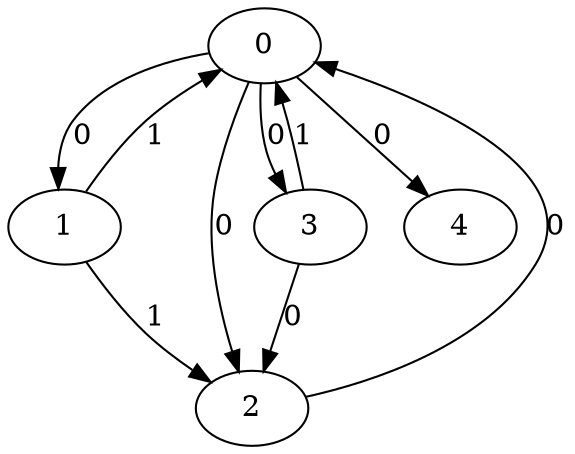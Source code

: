 // Source:1526 Canonical: -1 0 0 0 0 1 -1 1 -1 -1 0 -1 -1 -1 -1 1 -1 0 -1 -1 -1 -1 -1 -1 -1
digraph HRA_from_1526_graph_000 {
  0 -> 1 [label="0"];
  0 -> 2 [label="0"];
  0 -> 3 [label="0"];
  1 -> 0 [label="1"];
  1 -> 2 [label="1"];
  2 -> 0 [label="0"];
  3 -> 0 [label="1"];
  3 -> 2 [label="0"];
  0 -> 4 [label="0"];
}

// Source:1526 Canonical: -1 0 0 0 0 1 -1 1 -1 -1 0 -1 -1 -1 -1 1 -1 0 -1 -1 0 -1 -1 -1 -1
digraph HRA_from_1526_graph_001 {
  0 -> 1 [label="0"];
  0 -> 2 [label="0"];
  0 -> 3 [label="0"];
  1 -> 0 [label="1"];
  1 -> 2 [label="1"];
  2 -> 0 [label="0"];
  3 -> 0 [label="1"];
  3 -> 2 [label="0"];
  0 -> 4 [label="0"];
  4 -> 0 [label="0"];
}

// Source:1526 Canonical: -1 0 0 0 -1 1 -1 1 -1 0 0 -1 -1 -1 -1 1 -1 0 -1 -1 -1 -1 -1 -1 -1
digraph HRA_from_1526_graph_002 {
  0 -> 1 [label="0"];
  0 -> 2 [label="0"];
  0 -> 3 [label="0"];
  1 -> 0 [label="1"];
  1 -> 2 [label="1"];
  2 -> 0 [label="0"];
  3 -> 0 [label="1"];
  3 -> 2 [label="0"];
  1 -> 4 [label="0"];
}

// Source:1526 Canonical: -1 0 0 0 0 1 -1 1 -1 0 0 -1 -1 -1 -1 1 -1 0 -1 -1 -1 -1 -1 -1 -1
digraph HRA_from_1526_graph_003 {
  0 -> 1 [label="0"];
  0 -> 2 [label="0"];
  0 -> 3 [label="0"];
  1 -> 0 [label="1"];
  1 -> 2 [label="1"];
  2 -> 0 [label="0"];
  3 -> 0 [label="1"];
  3 -> 2 [label="0"];
  0 -> 4 [label="0"];
  1 -> 4 [label="0"];
}

// Source:1526 Canonical: -1 0 0 0 -1 1 -1 1 -1 0 0 -1 -1 -1 -1 1 -1 0 -1 -1 0 -1 -1 -1 -1
digraph HRA_from_1526_graph_004 {
  0 -> 1 [label="0"];
  0 -> 2 [label="0"];
  0 -> 3 [label="0"];
  1 -> 0 [label="1"];
  1 -> 2 [label="1"];
  2 -> 0 [label="0"];
  3 -> 0 [label="1"];
  3 -> 2 [label="0"];
  4 -> 0 [label="0"];
  1 -> 4 [label="0"];
}

// Source:1526 Canonical: -1 0 0 0 0 1 -1 1 -1 0 0 -1 -1 -1 -1 1 -1 0 -1 -1 0 -1 -1 -1 -1
digraph HRA_from_1526_graph_005 {
  0 -> 1 [label="0"];
  0 -> 2 [label="0"];
  0 -> 3 [label="0"];
  1 -> 0 [label="1"];
  1 -> 2 [label="1"];
  2 -> 0 [label="0"];
  3 -> 0 [label="1"];
  3 -> 2 [label="0"];
  0 -> 4 [label="0"];
  4 -> 0 [label="0"];
  1 -> 4 [label="0"];
}

// Source:1526 Canonical: -1 0 0 0 0 1 -1 1 -1 -1 0 -1 -1 -1 -1 1 -1 0 -1 -1 -1 0 -1 -1 -1
digraph HRA_from_1526_graph_006 {
  0 -> 1 [label="0"];
  0 -> 2 [label="0"];
  0 -> 3 [label="0"];
  1 -> 0 [label="1"];
  1 -> 2 [label="1"];
  2 -> 0 [label="0"];
  3 -> 0 [label="1"];
  3 -> 2 [label="0"];
  0 -> 4 [label="0"];
  4 -> 1 [label="0"];
}

// Source:1526 Canonical: -1 0 0 0 0 1 -1 1 -1 -1 0 -1 -1 -1 -1 1 -1 0 -1 -1 0 0 -1 -1 -1
digraph HRA_from_1526_graph_007 {
  0 -> 1 [label="0"];
  0 -> 2 [label="0"];
  0 -> 3 [label="0"];
  1 -> 0 [label="1"];
  1 -> 2 [label="1"];
  2 -> 0 [label="0"];
  3 -> 0 [label="1"];
  3 -> 2 [label="0"];
  0 -> 4 [label="0"];
  4 -> 0 [label="0"];
  4 -> 1 [label="0"];
}

// Source:1526 Canonical: -1 0 0 0 -1 1 -1 1 -1 0 0 -1 -1 -1 -1 1 -1 0 -1 -1 -1 0 -1 -1 -1
digraph HRA_from_1526_graph_008 {
  0 -> 1 [label="0"];
  0 -> 2 [label="0"];
  0 -> 3 [label="0"];
  1 -> 0 [label="1"];
  1 -> 2 [label="1"];
  2 -> 0 [label="0"];
  3 -> 0 [label="1"];
  3 -> 2 [label="0"];
  1 -> 4 [label="0"];
  4 -> 1 [label="0"];
}

// Source:1526 Canonical: -1 0 0 0 0 1 -1 1 -1 0 0 -1 -1 -1 -1 1 -1 0 -1 -1 -1 0 -1 -1 -1
digraph HRA_from_1526_graph_009 {
  0 -> 1 [label="0"];
  0 -> 2 [label="0"];
  0 -> 3 [label="0"];
  1 -> 0 [label="1"];
  1 -> 2 [label="1"];
  2 -> 0 [label="0"];
  3 -> 0 [label="1"];
  3 -> 2 [label="0"];
  0 -> 4 [label="0"];
  1 -> 4 [label="0"];
  4 -> 1 [label="0"];
}

// Source:1526 Canonical: -1 0 0 0 -1 1 -1 1 -1 0 0 -1 -1 -1 -1 1 -1 0 -1 -1 0 0 -1 -1 -1
digraph HRA_from_1526_graph_010 {
  0 -> 1 [label="0"];
  0 -> 2 [label="0"];
  0 -> 3 [label="0"];
  1 -> 0 [label="1"];
  1 -> 2 [label="1"];
  2 -> 0 [label="0"];
  3 -> 0 [label="1"];
  3 -> 2 [label="0"];
  4 -> 0 [label="0"];
  1 -> 4 [label="0"];
  4 -> 1 [label="0"];
}

// Source:1526 Canonical: -1 0 0 0 0 1 -1 1 -1 0 0 -1 -1 -1 -1 1 -1 0 -1 -1 0 0 -1 -1 -1
digraph HRA_from_1526_graph_011 {
  0 -> 1 [label="0"];
  0 -> 2 [label="0"];
  0 -> 3 [label="0"];
  1 -> 0 [label="1"];
  1 -> 2 [label="1"];
  2 -> 0 [label="0"];
  3 -> 0 [label="1"];
  3 -> 2 [label="0"];
  0 -> 4 [label="0"];
  4 -> 0 [label="0"];
  1 -> 4 [label="0"];
  4 -> 1 [label="0"];
}

// Source:1526 Canonical: -1 0 0 0 -1 1 -1 1 -1 -1 0 -1 -1 -1 0 1 -1 0 -1 -1 -1 -1 -1 -1 -1
digraph HRA_from_1526_graph_012 {
  0 -> 1 [label="0"];
  0 -> 2 [label="0"];
  0 -> 3 [label="0"];
  1 -> 0 [label="1"];
  1 -> 2 [label="1"];
  2 -> 0 [label="0"];
  3 -> 0 [label="1"];
  3 -> 2 [label="0"];
  2 -> 4 [label="0"];
}

// Source:1526 Canonical: -1 0 0 0 0 1 -1 1 -1 -1 0 -1 -1 -1 0 1 -1 0 -1 -1 -1 -1 -1 -1 -1
digraph HRA_from_1526_graph_013 {
  0 -> 1 [label="0"];
  0 -> 2 [label="0"];
  0 -> 3 [label="0"];
  1 -> 0 [label="1"];
  1 -> 2 [label="1"];
  2 -> 0 [label="0"];
  3 -> 0 [label="1"];
  3 -> 2 [label="0"];
  0 -> 4 [label="0"];
  2 -> 4 [label="0"];
}

// Source:1526 Canonical: -1 0 0 0 -1 1 -1 1 -1 -1 0 -1 -1 -1 0 1 -1 0 -1 -1 0 -1 -1 -1 -1
digraph HRA_from_1526_graph_014 {
  0 -> 1 [label="0"];
  0 -> 2 [label="0"];
  0 -> 3 [label="0"];
  1 -> 0 [label="1"];
  1 -> 2 [label="1"];
  2 -> 0 [label="0"];
  3 -> 0 [label="1"];
  3 -> 2 [label="0"];
  4 -> 0 [label="0"];
  2 -> 4 [label="0"];
}

// Source:1526 Canonical: -1 0 0 0 0 1 -1 1 -1 -1 0 -1 -1 -1 0 1 -1 0 -1 -1 0 -1 -1 -1 -1
digraph HRA_from_1526_graph_015 {
  0 -> 1 [label="0"];
  0 -> 2 [label="0"];
  0 -> 3 [label="0"];
  1 -> 0 [label="1"];
  1 -> 2 [label="1"];
  2 -> 0 [label="0"];
  3 -> 0 [label="1"];
  3 -> 2 [label="0"];
  0 -> 4 [label="0"];
  4 -> 0 [label="0"];
  2 -> 4 [label="0"];
}

// Source:1526 Canonical: -1 0 0 0 -1 1 -1 1 -1 0 0 -1 -1 -1 0 1 -1 0 -1 -1 -1 -1 -1 -1 -1
digraph HRA_from_1526_graph_016 {
  0 -> 1 [label="0"];
  0 -> 2 [label="0"];
  0 -> 3 [label="0"];
  1 -> 0 [label="1"];
  1 -> 2 [label="1"];
  2 -> 0 [label="0"];
  3 -> 0 [label="1"];
  3 -> 2 [label="0"];
  1 -> 4 [label="0"];
  2 -> 4 [label="0"];
}

// Source:1526 Canonical: -1 0 0 0 0 1 -1 1 -1 0 0 -1 -1 -1 0 1 -1 0 -1 -1 -1 -1 -1 -1 -1
digraph HRA_from_1526_graph_017 {
  0 -> 1 [label="0"];
  0 -> 2 [label="0"];
  0 -> 3 [label="0"];
  1 -> 0 [label="1"];
  1 -> 2 [label="1"];
  2 -> 0 [label="0"];
  3 -> 0 [label="1"];
  3 -> 2 [label="0"];
  0 -> 4 [label="0"];
  1 -> 4 [label="0"];
  2 -> 4 [label="0"];
}

// Source:1526 Canonical: -1 0 0 0 -1 1 -1 1 -1 0 0 -1 -1 -1 0 1 -1 0 -1 -1 0 -1 -1 -1 -1
digraph HRA_from_1526_graph_018 {
  0 -> 1 [label="0"];
  0 -> 2 [label="0"];
  0 -> 3 [label="0"];
  1 -> 0 [label="1"];
  1 -> 2 [label="1"];
  2 -> 0 [label="0"];
  3 -> 0 [label="1"];
  3 -> 2 [label="0"];
  4 -> 0 [label="0"];
  1 -> 4 [label="0"];
  2 -> 4 [label="0"];
}

// Source:1526 Canonical: -1 0 0 0 0 1 -1 1 -1 0 0 -1 -1 -1 0 1 -1 0 -1 -1 0 -1 -1 -1 -1
digraph HRA_from_1526_graph_019 {
  0 -> 1 [label="0"];
  0 -> 2 [label="0"];
  0 -> 3 [label="0"];
  1 -> 0 [label="1"];
  1 -> 2 [label="1"];
  2 -> 0 [label="0"];
  3 -> 0 [label="1"];
  3 -> 2 [label="0"];
  0 -> 4 [label="0"];
  4 -> 0 [label="0"];
  1 -> 4 [label="0"];
  2 -> 4 [label="0"];
}

// Source:1526 Canonical: -1 0 0 0 -1 1 -1 1 -1 -1 0 -1 -1 -1 0 1 -1 0 -1 -1 -1 0 -1 -1 -1
digraph HRA_from_1526_graph_020 {
  0 -> 1 [label="0"];
  0 -> 2 [label="0"];
  0 -> 3 [label="0"];
  1 -> 0 [label="1"];
  1 -> 2 [label="1"];
  2 -> 0 [label="0"];
  3 -> 0 [label="1"];
  3 -> 2 [label="0"];
  4 -> 1 [label="0"];
  2 -> 4 [label="0"];
}

// Source:1526 Canonical: -1 0 0 0 0 1 -1 1 -1 -1 0 -1 -1 -1 0 1 -1 0 -1 -1 -1 0 -1 -1 -1
digraph HRA_from_1526_graph_021 {
  0 -> 1 [label="0"];
  0 -> 2 [label="0"];
  0 -> 3 [label="0"];
  1 -> 0 [label="1"];
  1 -> 2 [label="1"];
  2 -> 0 [label="0"];
  3 -> 0 [label="1"];
  3 -> 2 [label="0"];
  0 -> 4 [label="0"];
  4 -> 1 [label="0"];
  2 -> 4 [label="0"];
}

// Source:1526 Canonical: -1 0 0 0 -1 1 -1 1 -1 -1 0 -1 -1 -1 0 1 -1 0 -1 -1 0 0 -1 -1 -1
digraph HRA_from_1526_graph_022 {
  0 -> 1 [label="0"];
  0 -> 2 [label="0"];
  0 -> 3 [label="0"];
  1 -> 0 [label="1"];
  1 -> 2 [label="1"];
  2 -> 0 [label="0"];
  3 -> 0 [label="1"];
  3 -> 2 [label="0"];
  4 -> 0 [label="0"];
  4 -> 1 [label="0"];
  2 -> 4 [label="0"];
}

// Source:1526 Canonical: -1 0 0 0 0 1 -1 1 -1 -1 0 -1 -1 -1 0 1 -1 0 -1 -1 0 0 -1 -1 -1
digraph HRA_from_1526_graph_023 {
  0 -> 1 [label="0"];
  0 -> 2 [label="0"];
  0 -> 3 [label="0"];
  1 -> 0 [label="1"];
  1 -> 2 [label="1"];
  2 -> 0 [label="0"];
  3 -> 0 [label="1"];
  3 -> 2 [label="0"];
  0 -> 4 [label="0"];
  4 -> 0 [label="0"];
  4 -> 1 [label="0"];
  2 -> 4 [label="0"];
}

// Source:1526 Canonical: -1 0 0 0 -1 1 -1 1 -1 0 0 -1 -1 -1 0 1 -1 0 -1 -1 -1 0 -1 -1 -1
digraph HRA_from_1526_graph_024 {
  0 -> 1 [label="0"];
  0 -> 2 [label="0"];
  0 -> 3 [label="0"];
  1 -> 0 [label="1"];
  1 -> 2 [label="1"];
  2 -> 0 [label="0"];
  3 -> 0 [label="1"];
  3 -> 2 [label="0"];
  1 -> 4 [label="0"];
  4 -> 1 [label="0"];
  2 -> 4 [label="0"];
}

// Source:1526 Canonical: -1 0 0 0 0 1 -1 1 -1 0 0 -1 -1 -1 0 1 -1 0 -1 -1 -1 0 -1 -1 -1
digraph HRA_from_1526_graph_025 {
  0 -> 1 [label="0"];
  0 -> 2 [label="0"];
  0 -> 3 [label="0"];
  1 -> 0 [label="1"];
  1 -> 2 [label="1"];
  2 -> 0 [label="0"];
  3 -> 0 [label="1"];
  3 -> 2 [label="0"];
  0 -> 4 [label="0"];
  1 -> 4 [label="0"];
  4 -> 1 [label="0"];
  2 -> 4 [label="0"];
}

// Source:1526 Canonical: -1 0 0 0 -1 1 -1 1 -1 0 0 -1 -1 -1 0 1 -1 0 -1 -1 0 0 -1 -1 -1
digraph HRA_from_1526_graph_026 {
  0 -> 1 [label="0"];
  0 -> 2 [label="0"];
  0 -> 3 [label="0"];
  1 -> 0 [label="1"];
  1 -> 2 [label="1"];
  2 -> 0 [label="0"];
  3 -> 0 [label="1"];
  3 -> 2 [label="0"];
  4 -> 0 [label="0"];
  1 -> 4 [label="0"];
  4 -> 1 [label="0"];
  2 -> 4 [label="0"];
}

// Source:1526 Canonical: -1 0 0 0 0 1 -1 1 -1 0 0 -1 -1 -1 0 1 -1 0 -1 -1 0 0 -1 -1 -1
digraph HRA_from_1526_graph_027 {
  0 -> 1 [label="0"];
  0 -> 2 [label="0"];
  0 -> 3 [label="0"];
  1 -> 0 [label="1"];
  1 -> 2 [label="1"];
  2 -> 0 [label="0"];
  3 -> 0 [label="1"];
  3 -> 2 [label="0"];
  0 -> 4 [label="0"];
  4 -> 0 [label="0"];
  1 -> 4 [label="0"];
  4 -> 1 [label="0"];
  2 -> 4 [label="0"];
}

// Source:1526 Canonical: -1 0 0 0 0 1 -1 1 -1 -1 0 -1 -1 -1 -1 1 -1 0 -1 -1 -1 -1 0 -1 -1
digraph HRA_from_1526_graph_028 {
  0 -> 1 [label="0"];
  0 -> 2 [label="0"];
  0 -> 3 [label="0"];
  1 -> 0 [label="1"];
  1 -> 2 [label="1"];
  2 -> 0 [label="0"];
  3 -> 0 [label="1"];
  3 -> 2 [label="0"];
  0 -> 4 [label="0"];
  4 -> 2 [label="0"];
}

// Source:1526 Canonical: -1 0 0 0 0 1 -1 1 -1 -1 0 -1 -1 -1 -1 1 -1 0 -1 -1 0 -1 0 -1 -1
digraph HRA_from_1526_graph_029 {
  0 -> 1 [label="0"];
  0 -> 2 [label="0"];
  0 -> 3 [label="0"];
  1 -> 0 [label="1"];
  1 -> 2 [label="1"];
  2 -> 0 [label="0"];
  3 -> 0 [label="1"];
  3 -> 2 [label="0"];
  0 -> 4 [label="0"];
  4 -> 0 [label="0"];
  4 -> 2 [label="0"];
}

// Source:1526 Canonical: -1 0 0 0 -1 1 -1 1 -1 0 0 -1 -1 -1 -1 1 -1 0 -1 -1 -1 -1 0 -1 -1
digraph HRA_from_1526_graph_030 {
  0 -> 1 [label="0"];
  0 -> 2 [label="0"];
  0 -> 3 [label="0"];
  1 -> 0 [label="1"];
  1 -> 2 [label="1"];
  2 -> 0 [label="0"];
  3 -> 0 [label="1"];
  3 -> 2 [label="0"];
  1 -> 4 [label="0"];
  4 -> 2 [label="0"];
}

// Source:1526 Canonical: -1 0 0 0 0 1 -1 1 -1 0 0 -1 -1 -1 -1 1 -1 0 -1 -1 -1 -1 0 -1 -1
digraph HRA_from_1526_graph_031 {
  0 -> 1 [label="0"];
  0 -> 2 [label="0"];
  0 -> 3 [label="0"];
  1 -> 0 [label="1"];
  1 -> 2 [label="1"];
  2 -> 0 [label="0"];
  3 -> 0 [label="1"];
  3 -> 2 [label="0"];
  0 -> 4 [label="0"];
  1 -> 4 [label="0"];
  4 -> 2 [label="0"];
}

// Source:1526 Canonical: -1 0 0 0 -1 1 -1 1 -1 0 0 -1 -1 -1 -1 1 -1 0 -1 -1 0 -1 0 -1 -1
digraph HRA_from_1526_graph_032 {
  0 -> 1 [label="0"];
  0 -> 2 [label="0"];
  0 -> 3 [label="0"];
  1 -> 0 [label="1"];
  1 -> 2 [label="1"];
  2 -> 0 [label="0"];
  3 -> 0 [label="1"];
  3 -> 2 [label="0"];
  4 -> 0 [label="0"];
  1 -> 4 [label="0"];
  4 -> 2 [label="0"];
}

// Source:1526 Canonical: -1 0 0 0 0 1 -1 1 -1 0 0 -1 -1 -1 -1 1 -1 0 -1 -1 0 -1 0 -1 -1
digraph HRA_from_1526_graph_033 {
  0 -> 1 [label="0"];
  0 -> 2 [label="0"];
  0 -> 3 [label="0"];
  1 -> 0 [label="1"];
  1 -> 2 [label="1"];
  2 -> 0 [label="0"];
  3 -> 0 [label="1"];
  3 -> 2 [label="0"];
  0 -> 4 [label="0"];
  4 -> 0 [label="0"];
  1 -> 4 [label="0"];
  4 -> 2 [label="0"];
}

// Source:1526 Canonical: -1 0 0 0 0 1 -1 1 -1 -1 0 -1 -1 -1 -1 1 -1 0 -1 -1 -1 0 0 -1 -1
digraph HRA_from_1526_graph_034 {
  0 -> 1 [label="0"];
  0 -> 2 [label="0"];
  0 -> 3 [label="0"];
  1 -> 0 [label="1"];
  1 -> 2 [label="1"];
  2 -> 0 [label="0"];
  3 -> 0 [label="1"];
  3 -> 2 [label="0"];
  0 -> 4 [label="0"];
  4 -> 1 [label="0"];
  4 -> 2 [label="0"];
}

// Source:1526 Canonical: -1 0 0 0 0 1 -1 1 -1 -1 0 -1 -1 -1 -1 1 -1 0 -1 -1 0 0 0 -1 -1
digraph HRA_from_1526_graph_035 {
  0 -> 1 [label="0"];
  0 -> 2 [label="0"];
  0 -> 3 [label="0"];
  1 -> 0 [label="1"];
  1 -> 2 [label="1"];
  2 -> 0 [label="0"];
  3 -> 0 [label="1"];
  3 -> 2 [label="0"];
  0 -> 4 [label="0"];
  4 -> 0 [label="0"];
  4 -> 1 [label="0"];
  4 -> 2 [label="0"];
}

// Source:1526 Canonical: -1 0 0 0 -1 1 -1 1 -1 0 0 -1 -1 -1 -1 1 -1 0 -1 -1 -1 0 0 -1 -1
digraph HRA_from_1526_graph_036 {
  0 -> 1 [label="0"];
  0 -> 2 [label="0"];
  0 -> 3 [label="0"];
  1 -> 0 [label="1"];
  1 -> 2 [label="1"];
  2 -> 0 [label="0"];
  3 -> 0 [label="1"];
  3 -> 2 [label="0"];
  1 -> 4 [label="0"];
  4 -> 1 [label="0"];
  4 -> 2 [label="0"];
}

// Source:1526 Canonical: -1 0 0 0 0 1 -1 1 -1 0 0 -1 -1 -1 -1 1 -1 0 -1 -1 -1 0 0 -1 -1
digraph HRA_from_1526_graph_037 {
  0 -> 1 [label="0"];
  0 -> 2 [label="0"];
  0 -> 3 [label="0"];
  1 -> 0 [label="1"];
  1 -> 2 [label="1"];
  2 -> 0 [label="0"];
  3 -> 0 [label="1"];
  3 -> 2 [label="0"];
  0 -> 4 [label="0"];
  1 -> 4 [label="0"];
  4 -> 1 [label="0"];
  4 -> 2 [label="0"];
}

// Source:1526 Canonical: -1 0 0 0 -1 1 -1 1 -1 0 0 -1 -1 -1 -1 1 -1 0 -1 -1 0 0 0 -1 -1
digraph HRA_from_1526_graph_038 {
  0 -> 1 [label="0"];
  0 -> 2 [label="0"];
  0 -> 3 [label="0"];
  1 -> 0 [label="1"];
  1 -> 2 [label="1"];
  2 -> 0 [label="0"];
  3 -> 0 [label="1"];
  3 -> 2 [label="0"];
  4 -> 0 [label="0"];
  1 -> 4 [label="0"];
  4 -> 1 [label="0"];
  4 -> 2 [label="0"];
}

// Source:1526 Canonical: -1 0 0 0 0 1 -1 1 -1 0 0 -1 -1 -1 -1 1 -1 0 -1 -1 0 0 0 -1 -1
digraph HRA_from_1526_graph_039 {
  0 -> 1 [label="0"];
  0 -> 2 [label="0"];
  0 -> 3 [label="0"];
  1 -> 0 [label="1"];
  1 -> 2 [label="1"];
  2 -> 0 [label="0"];
  3 -> 0 [label="1"];
  3 -> 2 [label="0"];
  0 -> 4 [label="0"];
  4 -> 0 [label="0"];
  1 -> 4 [label="0"];
  4 -> 1 [label="0"];
  4 -> 2 [label="0"];
}

// Source:1526 Canonical: -1 0 0 0 -1 1 -1 1 -1 -1 0 -1 -1 -1 0 1 -1 0 -1 -1 -1 -1 0 -1 -1
digraph HRA_from_1526_graph_040 {
  0 -> 1 [label="0"];
  0 -> 2 [label="0"];
  0 -> 3 [label="0"];
  1 -> 0 [label="1"];
  1 -> 2 [label="1"];
  2 -> 0 [label="0"];
  3 -> 0 [label="1"];
  3 -> 2 [label="0"];
  2 -> 4 [label="0"];
  4 -> 2 [label="0"];
}

// Source:1526 Canonical: -1 0 0 0 0 1 -1 1 -1 -1 0 -1 -1 -1 0 1 -1 0 -1 -1 -1 -1 0 -1 -1
digraph HRA_from_1526_graph_041 {
  0 -> 1 [label="0"];
  0 -> 2 [label="0"];
  0 -> 3 [label="0"];
  1 -> 0 [label="1"];
  1 -> 2 [label="1"];
  2 -> 0 [label="0"];
  3 -> 0 [label="1"];
  3 -> 2 [label="0"];
  0 -> 4 [label="0"];
  2 -> 4 [label="0"];
  4 -> 2 [label="0"];
}

// Source:1526 Canonical: -1 0 0 0 -1 1 -1 1 -1 -1 0 -1 -1 -1 0 1 -1 0 -1 -1 0 -1 0 -1 -1
digraph HRA_from_1526_graph_042 {
  0 -> 1 [label="0"];
  0 -> 2 [label="0"];
  0 -> 3 [label="0"];
  1 -> 0 [label="1"];
  1 -> 2 [label="1"];
  2 -> 0 [label="0"];
  3 -> 0 [label="1"];
  3 -> 2 [label="0"];
  4 -> 0 [label="0"];
  2 -> 4 [label="0"];
  4 -> 2 [label="0"];
}

// Source:1526 Canonical: -1 0 0 0 0 1 -1 1 -1 -1 0 -1 -1 -1 0 1 -1 0 -1 -1 0 -1 0 -1 -1
digraph HRA_from_1526_graph_043 {
  0 -> 1 [label="0"];
  0 -> 2 [label="0"];
  0 -> 3 [label="0"];
  1 -> 0 [label="1"];
  1 -> 2 [label="1"];
  2 -> 0 [label="0"];
  3 -> 0 [label="1"];
  3 -> 2 [label="0"];
  0 -> 4 [label="0"];
  4 -> 0 [label="0"];
  2 -> 4 [label="0"];
  4 -> 2 [label="0"];
}

// Source:1526 Canonical: -1 0 0 0 -1 1 -1 1 -1 0 0 -1 -1 -1 0 1 -1 0 -1 -1 -1 -1 0 -1 -1
digraph HRA_from_1526_graph_044 {
  0 -> 1 [label="0"];
  0 -> 2 [label="0"];
  0 -> 3 [label="0"];
  1 -> 0 [label="1"];
  1 -> 2 [label="1"];
  2 -> 0 [label="0"];
  3 -> 0 [label="1"];
  3 -> 2 [label="0"];
  1 -> 4 [label="0"];
  2 -> 4 [label="0"];
  4 -> 2 [label="0"];
}

// Source:1526 Canonical: -1 0 0 0 0 1 -1 1 -1 0 0 -1 -1 -1 0 1 -1 0 -1 -1 -1 -1 0 -1 -1
digraph HRA_from_1526_graph_045 {
  0 -> 1 [label="0"];
  0 -> 2 [label="0"];
  0 -> 3 [label="0"];
  1 -> 0 [label="1"];
  1 -> 2 [label="1"];
  2 -> 0 [label="0"];
  3 -> 0 [label="1"];
  3 -> 2 [label="0"];
  0 -> 4 [label="0"];
  1 -> 4 [label="0"];
  2 -> 4 [label="0"];
  4 -> 2 [label="0"];
}

// Source:1526 Canonical: -1 0 0 0 -1 1 -1 1 -1 0 0 -1 -1 -1 0 1 -1 0 -1 -1 0 -1 0 -1 -1
digraph HRA_from_1526_graph_046 {
  0 -> 1 [label="0"];
  0 -> 2 [label="0"];
  0 -> 3 [label="0"];
  1 -> 0 [label="1"];
  1 -> 2 [label="1"];
  2 -> 0 [label="0"];
  3 -> 0 [label="1"];
  3 -> 2 [label="0"];
  4 -> 0 [label="0"];
  1 -> 4 [label="0"];
  2 -> 4 [label="0"];
  4 -> 2 [label="0"];
}

// Source:1526 Canonical: -1 0 0 0 0 1 -1 1 -1 0 0 -1 -1 -1 0 1 -1 0 -1 -1 0 -1 0 -1 -1
digraph HRA_from_1526_graph_047 {
  0 -> 1 [label="0"];
  0 -> 2 [label="0"];
  0 -> 3 [label="0"];
  1 -> 0 [label="1"];
  1 -> 2 [label="1"];
  2 -> 0 [label="0"];
  3 -> 0 [label="1"];
  3 -> 2 [label="0"];
  0 -> 4 [label="0"];
  4 -> 0 [label="0"];
  1 -> 4 [label="0"];
  2 -> 4 [label="0"];
  4 -> 2 [label="0"];
}

// Source:1526 Canonical: -1 0 0 0 -1 1 -1 1 -1 -1 0 -1 -1 -1 0 1 -1 0 -1 -1 -1 0 0 -1 -1
digraph HRA_from_1526_graph_048 {
  0 -> 1 [label="0"];
  0 -> 2 [label="0"];
  0 -> 3 [label="0"];
  1 -> 0 [label="1"];
  1 -> 2 [label="1"];
  2 -> 0 [label="0"];
  3 -> 0 [label="1"];
  3 -> 2 [label="0"];
  4 -> 1 [label="0"];
  2 -> 4 [label="0"];
  4 -> 2 [label="0"];
}

// Source:1526 Canonical: -1 0 0 0 0 1 -1 1 -1 -1 0 -1 -1 -1 0 1 -1 0 -1 -1 -1 0 0 -1 -1
digraph HRA_from_1526_graph_049 {
  0 -> 1 [label="0"];
  0 -> 2 [label="0"];
  0 -> 3 [label="0"];
  1 -> 0 [label="1"];
  1 -> 2 [label="1"];
  2 -> 0 [label="0"];
  3 -> 0 [label="1"];
  3 -> 2 [label="0"];
  0 -> 4 [label="0"];
  4 -> 1 [label="0"];
  2 -> 4 [label="0"];
  4 -> 2 [label="0"];
}

// Source:1526 Canonical: -1 0 0 0 -1 1 -1 1 -1 -1 0 -1 -1 -1 0 1 -1 0 -1 -1 0 0 0 -1 -1
digraph HRA_from_1526_graph_050 {
  0 -> 1 [label="0"];
  0 -> 2 [label="0"];
  0 -> 3 [label="0"];
  1 -> 0 [label="1"];
  1 -> 2 [label="1"];
  2 -> 0 [label="0"];
  3 -> 0 [label="1"];
  3 -> 2 [label="0"];
  4 -> 0 [label="0"];
  4 -> 1 [label="0"];
  2 -> 4 [label="0"];
  4 -> 2 [label="0"];
}

// Source:1526 Canonical: -1 0 0 0 0 1 -1 1 -1 -1 0 -1 -1 -1 0 1 -1 0 -1 -1 0 0 0 -1 -1
digraph HRA_from_1526_graph_051 {
  0 -> 1 [label="0"];
  0 -> 2 [label="0"];
  0 -> 3 [label="0"];
  1 -> 0 [label="1"];
  1 -> 2 [label="1"];
  2 -> 0 [label="0"];
  3 -> 0 [label="1"];
  3 -> 2 [label="0"];
  0 -> 4 [label="0"];
  4 -> 0 [label="0"];
  4 -> 1 [label="0"];
  2 -> 4 [label="0"];
  4 -> 2 [label="0"];
}

// Source:1526 Canonical: -1 0 0 0 -1 1 -1 1 -1 0 0 -1 -1 -1 0 1 -1 0 -1 -1 -1 0 0 -1 -1
digraph HRA_from_1526_graph_052 {
  0 -> 1 [label="0"];
  0 -> 2 [label="0"];
  0 -> 3 [label="0"];
  1 -> 0 [label="1"];
  1 -> 2 [label="1"];
  2 -> 0 [label="0"];
  3 -> 0 [label="1"];
  3 -> 2 [label="0"];
  1 -> 4 [label="0"];
  4 -> 1 [label="0"];
  2 -> 4 [label="0"];
  4 -> 2 [label="0"];
}

// Source:1526 Canonical: -1 0 0 0 0 1 -1 1 -1 0 0 -1 -1 -1 0 1 -1 0 -1 -1 -1 0 0 -1 -1
digraph HRA_from_1526_graph_053 {
  0 -> 1 [label="0"];
  0 -> 2 [label="0"];
  0 -> 3 [label="0"];
  1 -> 0 [label="1"];
  1 -> 2 [label="1"];
  2 -> 0 [label="0"];
  3 -> 0 [label="1"];
  3 -> 2 [label="0"];
  0 -> 4 [label="0"];
  1 -> 4 [label="0"];
  4 -> 1 [label="0"];
  2 -> 4 [label="0"];
  4 -> 2 [label="0"];
}

// Source:1526 Canonical: -1 0 0 0 -1 1 -1 1 -1 0 0 -1 -1 -1 0 1 -1 0 -1 -1 0 0 0 -1 -1
digraph HRA_from_1526_graph_054 {
  0 -> 1 [label="0"];
  0 -> 2 [label="0"];
  0 -> 3 [label="0"];
  1 -> 0 [label="1"];
  1 -> 2 [label="1"];
  2 -> 0 [label="0"];
  3 -> 0 [label="1"];
  3 -> 2 [label="0"];
  4 -> 0 [label="0"];
  1 -> 4 [label="0"];
  4 -> 1 [label="0"];
  2 -> 4 [label="0"];
  4 -> 2 [label="0"];
}

// Source:1526 Canonical: -1 0 0 0 0 1 -1 1 -1 0 0 -1 -1 -1 0 1 -1 0 -1 -1 0 0 0 -1 -1
digraph HRA_from_1526_graph_055 {
  0 -> 1 [label="0"];
  0 -> 2 [label="0"];
  0 -> 3 [label="0"];
  1 -> 0 [label="1"];
  1 -> 2 [label="1"];
  2 -> 0 [label="0"];
  3 -> 0 [label="1"];
  3 -> 2 [label="0"];
  0 -> 4 [label="0"];
  4 -> 0 [label="0"];
  1 -> 4 [label="0"];
  4 -> 1 [label="0"];
  2 -> 4 [label="0"];
  4 -> 2 [label="0"];
}

// Source:1526 Canonical: -1 0 0 0 -1 1 -1 1 -1 -1 0 -1 -1 -1 -1 1 -1 0 -1 0 -1 -1 -1 -1 -1
digraph HRA_from_1526_graph_056 {
  0 -> 1 [label="0"];
  0 -> 2 [label="0"];
  0 -> 3 [label="0"];
  1 -> 0 [label="1"];
  1 -> 2 [label="1"];
  2 -> 0 [label="0"];
  3 -> 0 [label="1"];
  3 -> 2 [label="0"];
  3 -> 4 [label="0"];
}

// Source:1526 Canonical: -1 0 0 0 0 1 -1 1 -1 -1 0 -1 -1 -1 -1 1 -1 0 -1 0 -1 -1 -1 -1 -1
digraph HRA_from_1526_graph_057 {
  0 -> 1 [label="0"];
  0 -> 2 [label="0"];
  0 -> 3 [label="0"];
  1 -> 0 [label="1"];
  1 -> 2 [label="1"];
  2 -> 0 [label="0"];
  3 -> 0 [label="1"];
  3 -> 2 [label="0"];
  0 -> 4 [label="0"];
  3 -> 4 [label="0"];
}

// Source:1526 Canonical: -1 0 0 0 -1 1 -1 1 -1 -1 0 -1 -1 -1 -1 1 -1 0 -1 0 0 -1 -1 -1 -1
digraph HRA_from_1526_graph_058 {
  0 -> 1 [label="0"];
  0 -> 2 [label="0"];
  0 -> 3 [label="0"];
  1 -> 0 [label="1"];
  1 -> 2 [label="1"];
  2 -> 0 [label="0"];
  3 -> 0 [label="1"];
  3 -> 2 [label="0"];
  4 -> 0 [label="0"];
  3 -> 4 [label="0"];
}

// Source:1526 Canonical: -1 0 0 0 0 1 -1 1 -1 -1 0 -1 -1 -1 -1 1 -1 0 -1 0 0 -1 -1 -1 -1
digraph HRA_from_1526_graph_059 {
  0 -> 1 [label="0"];
  0 -> 2 [label="0"];
  0 -> 3 [label="0"];
  1 -> 0 [label="1"];
  1 -> 2 [label="1"];
  2 -> 0 [label="0"];
  3 -> 0 [label="1"];
  3 -> 2 [label="0"];
  0 -> 4 [label="0"];
  4 -> 0 [label="0"];
  3 -> 4 [label="0"];
}

// Source:1526 Canonical: -1 0 0 0 -1 1 -1 1 -1 0 0 -1 -1 -1 -1 1 -1 0 -1 0 -1 -1 -1 -1 -1
digraph HRA_from_1526_graph_060 {
  0 -> 1 [label="0"];
  0 -> 2 [label="0"];
  0 -> 3 [label="0"];
  1 -> 0 [label="1"];
  1 -> 2 [label="1"];
  2 -> 0 [label="0"];
  3 -> 0 [label="1"];
  3 -> 2 [label="0"];
  1 -> 4 [label="0"];
  3 -> 4 [label="0"];
}

// Source:1526 Canonical: -1 0 0 0 0 1 -1 1 -1 0 0 -1 -1 -1 -1 1 -1 0 -1 0 -1 -1 -1 -1 -1
digraph HRA_from_1526_graph_061 {
  0 -> 1 [label="0"];
  0 -> 2 [label="0"];
  0 -> 3 [label="0"];
  1 -> 0 [label="1"];
  1 -> 2 [label="1"];
  2 -> 0 [label="0"];
  3 -> 0 [label="1"];
  3 -> 2 [label="0"];
  0 -> 4 [label="0"];
  1 -> 4 [label="0"];
  3 -> 4 [label="0"];
}

// Source:1526 Canonical: -1 0 0 0 -1 1 -1 1 -1 0 0 -1 -1 -1 -1 1 -1 0 -1 0 0 -1 -1 -1 -1
digraph HRA_from_1526_graph_062 {
  0 -> 1 [label="0"];
  0 -> 2 [label="0"];
  0 -> 3 [label="0"];
  1 -> 0 [label="1"];
  1 -> 2 [label="1"];
  2 -> 0 [label="0"];
  3 -> 0 [label="1"];
  3 -> 2 [label="0"];
  4 -> 0 [label="0"];
  1 -> 4 [label="0"];
  3 -> 4 [label="0"];
}

// Source:1526 Canonical: -1 0 0 0 0 1 -1 1 -1 0 0 -1 -1 -1 -1 1 -1 0 -1 0 0 -1 -1 -1 -1
digraph HRA_from_1526_graph_063 {
  0 -> 1 [label="0"];
  0 -> 2 [label="0"];
  0 -> 3 [label="0"];
  1 -> 0 [label="1"];
  1 -> 2 [label="1"];
  2 -> 0 [label="0"];
  3 -> 0 [label="1"];
  3 -> 2 [label="0"];
  0 -> 4 [label="0"];
  4 -> 0 [label="0"];
  1 -> 4 [label="0"];
  3 -> 4 [label="0"];
}

// Source:1526 Canonical: -1 0 0 0 -1 1 -1 1 -1 -1 0 -1 -1 -1 -1 1 -1 0 -1 0 -1 0 -1 -1 -1
digraph HRA_from_1526_graph_064 {
  0 -> 1 [label="0"];
  0 -> 2 [label="0"];
  0 -> 3 [label="0"];
  1 -> 0 [label="1"];
  1 -> 2 [label="1"];
  2 -> 0 [label="0"];
  3 -> 0 [label="1"];
  3 -> 2 [label="0"];
  4 -> 1 [label="0"];
  3 -> 4 [label="0"];
}

// Source:1526 Canonical: -1 0 0 0 0 1 -1 1 -1 -1 0 -1 -1 -1 -1 1 -1 0 -1 0 -1 0 -1 -1 -1
digraph HRA_from_1526_graph_065 {
  0 -> 1 [label="0"];
  0 -> 2 [label="0"];
  0 -> 3 [label="0"];
  1 -> 0 [label="1"];
  1 -> 2 [label="1"];
  2 -> 0 [label="0"];
  3 -> 0 [label="1"];
  3 -> 2 [label="0"];
  0 -> 4 [label="0"];
  4 -> 1 [label="0"];
  3 -> 4 [label="0"];
}

// Source:1526 Canonical: -1 0 0 0 -1 1 -1 1 -1 -1 0 -1 -1 -1 -1 1 -1 0 -1 0 0 0 -1 -1 -1
digraph HRA_from_1526_graph_066 {
  0 -> 1 [label="0"];
  0 -> 2 [label="0"];
  0 -> 3 [label="0"];
  1 -> 0 [label="1"];
  1 -> 2 [label="1"];
  2 -> 0 [label="0"];
  3 -> 0 [label="1"];
  3 -> 2 [label="0"];
  4 -> 0 [label="0"];
  4 -> 1 [label="0"];
  3 -> 4 [label="0"];
}

// Source:1526 Canonical: -1 0 0 0 0 1 -1 1 -1 -1 0 -1 -1 -1 -1 1 -1 0 -1 0 0 0 -1 -1 -1
digraph HRA_from_1526_graph_067 {
  0 -> 1 [label="0"];
  0 -> 2 [label="0"];
  0 -> 3 [label="0"];
  1 -> 0 [label="1"];
  1 -> 2 [label="1"];
  2 -> 0 [label="0"];
  3 -> 0 [label="1"];
  3 -> 2 [label="0"];
  0 -> 4 [label="0"];
  4 -> 0 [label="0"];
  4 -> 1 [label="0"];
  3 -> 4 [label="0"];
}

// Source:1526 Canonical: -1 0 0 0 -1 1 -1 1 -1 0 0 -1 -1 -1 -1 1 -1 0 -1 0 -1 0 -1 -1 -1
digraph HRA_from_1526_graph_068 {
  0 -> 1 [label="0"];
  0 -> 2 [label="0"];
  0 -> 3 [label="0"];
  1 -> 0 [label="1"];
  1 -> 2 [label="1"];
  2 -> 0 [label="0"];
  3 -> 0 [label="1"];
  3 -> 2 [label="0"];
  1 -> 4 [label="0"];
  4 -> 1 [label="0"];
  3 -> 4 [label="0"];
}

// Source:1526 Canonical: -1 0 0 0 0 1 -1 1 -1 0 0 -1 -1 -1 -1 1 -1 0 -1 0 -1 0 -1 -1 -1
digraph HRA_from_1526_graph_069 {
  0 -> 1 [label="0"];
  0 -> 2 [label="0"];
  0 -> 3 [label="0"];
  1 -> 0 [label="1"];
  1 -> 2 [label="1"];
  2 -> 0 [label="0"];
  3 -> 0 [label="1"];
  3 -> 2 [label="0"];
  0 -> 4 [label="0"];
  1 -> 4 [label="0"];
  4 -> 1 [label="0"];
  3 -> 4 [label="0"];
}

// Source:1526 Canonical: -1 0 0 0 -1 1 -1 1 -1 0 0 -1 -1 -1 -1 1 -1 0 -1 0 0 0 -1 -1 -1
digraph HRA_from_1526_graph_070 {
  0 -> 1 [label="0"];
  0 -> 2 [label="0"];
  0 -> 3 [label="0"];
  1 -> 0 [label="1"];
  1 -> 2 [label="1"];
  2 -> 0 [label="0"];
  3 -> 0 [label="1"];
  3 -> 2 [label="0"];
  4 -> 0 [label="0"];
  1 -> 4 [label="0"];
  4 -> 1 [label="0"];
  3 -> 4 [label="0"];
}

// Source:1526 Canonical: -1 0 0 0 0 1 -1 1 -1 0 0 -1 -1 -1 -1 1 -1 0 -1 0 0 0 -1 -1 -1
digraph HRA_from_1526_graph_071 {
  0 -> 1 [label="0"];
  0 -> 2 [label="0"];
  0 -> 3 [label="0"];
  1 -> 0 [label="1"];
  1 -> 2 [label="1"];
  2 -> 0 [label="0"];
  3 -> 0 [label="1"];
  3 -> 2 [label="0"];
  0 -> 4 [label="0"];
  4 -> 0 [label="0"];
  1 -> 4 [label="0"];
  4 -> 1 [label="0"];
  3 -> 4 [label="0"];
}

// Source:1526 Canonical: -1 0 0 0 -1 1 -1 1 -1 -1 0 -1 -1 -1 0 1 -1 0 -1 0 -1 -1 -1 -1 -1
digraph HRA_from_1526_graph_072 {
  0 -> 1 [label="0"];
  0 -> 2 [label="0"];
  0 -> 3 [label="0"];
  1 -> 0 [label="1"];
  1 -> 2 [label="1"];
  2 -> 0 [label="0"];
  3 -> 0 [label="1"];
  3 -> 2 [label="0"];
  2 -> 4 [label="0"];
  3 -> 4 [label="0"];
}

// Source:1526 Canonical: -1 0 0 0 0 1 -1 1 -1 -1 0 -1 -1 -1 0 1 -1 0 -1 0 -1 -1 -1 -1 -1
digraph HRA_from_1526_graph_073 {
  0 -> 1 [label="0"];
  0 -> 2 [label="0"];
  0 -> 3 [label="0"];
  1 -> 0 [label="1"];
  1 -> 2 [label="1"];
  2 -> 0 [label="0"];
  3 -> 0 [label="1"];
  3 -> 2 [label="0"];
  0 -> 4 [label="0"];
  2 -> 4 [label="0"];
  3 -> 4 [label="0"];
}

// Source:1526 Canonical: -1 0 0 0 -1 1 -1 1 -1 -1 0 -1 -1 -1 0 1 -1 0 -1 0 0 -1 -1 -1 -1
digraph HRA_from_1526_graph_074 {
  0 -> 1 [label="0"];
  0 -> 2 [label="0"];
  0 -> 3 [label="0"];
  1 -> 0 [label="1"];
  1 -> 2 [label="1"];
  2 -> 0 [label="0"];
  3 -> 0 [label="1"];
  3 -> 2 [label="0"];
  4 -> 0 [label="0"];
  2 -> 4 [label="0"];
  3 -> 4 [label="0"];
}

// Source:1526 Canonical: -1 0 0 0 0 1 -1 1 -1 -1 0 -1 -1 -1 0 1 -1 0 -1 0 0 -1 -1 -1 -1
digraph HRA_from_1526_graph_075 {
  0 -> 1 [label="0"];
  0 -> 2 [label="0"];
  0 -> 3 [label="0"];
  1 -> 0 [label="1"];
  1 -> 2 [label="1"];
  2 -> 0 [label="0"];
  3 -> 0 [label="1"];
  3 -> 2 [label="0"];
  0 -> 4 [label="0"];
  4 -> 0 [label="0"];
  2 -> 4 [label="0"];
  3 -> 4 [label="0"];
}

// Source:1526 Canonical: -1 0 0 0 -1 1 -1 1 -1 0 0 -1 -1 -1 0 1 -1 0 -1 0 -1 -1 -1 -1 -1
digraph HRA_from_1526_graph_076 {
  0 -> 1 [label="0"];
  0 -> 2 [label="0"];
  0 -> 3 [label="0"];
  1 -> 0 [label="1"];
  1 -> 2 [label="1"];
  2 -> 0 [label="0"];
  3 -> 0 [label="1"];
  3 -> 2 [label="0"];
  1 -> 4 [label="0"];
  2 -> 4 [label="0"];
  3 -> 4 [label="0"];
}

// Source:1526 Canonical: -1 0 0 0 0 1 -1 1 -1 0 0 -1 -1 -1 0 1 -1 0 -1 0 -1 -1 -1 -1 -1
digraph HRA_from_1526_graph_077 {
  0 -> 1 [label="0"];
  0 -> 2 [label="0"];
  0 -> 3 [label="0"];
  1 -> 0 [label="1"];
  1 -> 2 [label="1"];
  2 -> 0 [label="0"];
  3 -> 0 [label="1"];
  3 -> 2 [label="0"];
  0 -> 4 [label="0"];
  1 -> 4 [label="0"];
  2 -> 4 [label="0"];
  3 -> 4 [label="0"];
}

// Source:1526 Canonical: -1 0 0 0 -1 1 -1 1 -1 0 0 -1 -1 -1 0 1 -1 0 -1 0 0 -1 -1 -1 -1
digraph HRA_from_1526_graph_078 {
  0 -> 1 [label="0"];
  0 -> 2 [label="0"];
  0 -> 3 [label="0"];
  1 -> 0 [label="1"];
  1 -> 2 [label="1"];
  2 -> 0 [label="0"];
  3 -> 0 [label="1"];
  3 -> 2 [label="0"];
  4 -> 0 [label="0"];
  1 -> 4 [label="0"];
  2 -> 4 [label="0"];
  3 -> 4 [label="0"];
}

// Source:1526 Canonical: -1 0 0 0 0 1 -1 1 -1 0 0 -1 -1 -1 0 1 -1 0 -1 0 0 -1 -1 -1 -1
digraph HRA_from_1526_graph_079 {
  0 -> 1 [label="0"];
  0 -> 2 [label="0"];
  0 -> 3 [label="0"];
  1 -> 0 [label="1"];
  1 -> 2 [label="1"];
  2 -> 0 [label="0"];
  3 -> 0 [label="1"];
  3 -> 2 [label="0"];
  0 -> 4 [label="0"];
  4 -> 0 [label="0"];
  1 -> 4 [label="0"];
  2 -> 4 [label="0"];
  3 -> 4 [label="0"];
}

// Source:1526 Canonical: -1 0 0 0 -1 1 -1 1 -1 -1 0 -1 -1 -1 0 1 -1 0 -1 0 -1 0 -1 -1 -1
digraph HRA_from_1526_graph_080 {
  0 -> 1 [label="0"];
  0 -> 2 [label="0"];
  0 -> 3 [label="0"];
  1 -> 0 [label="1"];
  1 -> 2 [label="1"];
  2 -> 0 [label="0"];
  3 -> 0 [label="1"];
  3 -> 2 [label="0"];
  4 -> 1 [label="0"];
  2 -> 4 [label="0"];
  3 -> 4 [label="0"];
}

// Source:1526 Canonical: -1 0 0 0 0 1 -1 1 -1 -1 0 -1 -1 -1 0 1 -1 0 -1 0 -1 0 -1 -1 -1
digraph HRA_from_1526_graph_081 {
  0 -> 1 [label="0"];
  0 -> 2 [label="0"];
  0 -> 3 [label="0"];
  1 -> 0 [label="1"];
  1 -> 2 [label="1"];
  2 -> 0 [label="0"];
  3 -> 0 [label="1"];
  3 -> 2 [label="0"];
  0 -> 4 [label="0"];
  4 -> 1 [label="0"];
  2 -> 4 [label="0"];
  3 -> 4 [label="0"];
}

// Source:1526 Canonical: -1 0 0 0 -1 1 -1 1 -1 -1 0 -1 -1 -1 0 1 -1 0 -1 0 0 0 -1 -1 -1
digraph HRA_from_1526_graph_082 {
  0 -> 1 [label="0"];
  0 -> 2 [label="0"];
  0 -> 3 [label="0"];
  1 -> 0 [label="1"];
  1 -> 2 [label="1"];
  2 -> 0 [label="0"];
  3 -> 0 [label="1"];
  3 -> 2 [label="0"];
  4 -> 0 [label="0"];
  4 -> 1 [label="0"];
  2 -> 4 [label="0"];
  3 -> 4 [label="0"];
}

// Source:1526 Canonical: -1 0 0 0 0 1 -1 1 -1 -1 0 -1 -1 -1 0 1 -1 0 -1 0 0 0 -1 -1 -1
digraph HRA_from_1526_graph_083 {
  0 -> 1 [label="0"];
  0 -> 2 [label="0"];
  0 -> 3 [label="0"];
  1 -> 0 [label="1"];
  1 -> 2 [label="1"];
  2 -> 0 [label="0"];
  3 -> 0 [label="1"];
  3 -> 2 [label="0"];
  0 -> 4 [label="0"];
  4 -> 0 [label="0"];
  4 -> 1 [label="0"];
  2 -> 4 [label="0"];
  3 -> 4 [label="0"];
}

// Source:1526 Canonical: -1 0 0 0 -1 1 -1 1 -1 0 0 -1 -1 -1 0 1 -1 0 -1 0 -1 0 -1 -1 -1
digraph HRA_from_1526_graph_084 {
  0 -> 1 [label="0"];
  0 -> 2 [label="0"];
  0 -> 3 [label="0"];
  1 -> 0 [label="1"];
  1 -> 2 [label="1"];
  2 -> 0 [label="0"];
  3 -> 0 [label="1"];
  3 -> 2 [label="0"];
  1 -> 4 [label="0"];
  4 -> 1 [label="0"];
  2 -> 4 [label="0"];
  3 -> 4 [label="0"];
}

// Source:1526 Canonical: -1 0 0 0 0 1 -1 1 -1 0 0 -1 -1 -1 0 1 -1 0 -1 0 -1 0 -1 -1 -1
digraph HRA_from_1526_graph_085 {
  0 -> 1 [label="0"];
  0 -> 2 [label="0"];
  0 -> 3 [label="0"];
  1 -> 0 [label="1"];
  1 -> 2 [label="1"];
  2 -> 0 [label="0"];
  3 -> 0 [label="1"];
  3 -> 2 [label="0"];
  0 -> 4 [label="0"];
  1 -> 4 [label="0"];
  4 -> 1 [label="0"];
  2 -> 4 [label="0"];
  3 -> 4 [label="0"];
}

// Source:1526 Canonical: -1 0 0 0 -1 1 -1 1 -1 0 0 -1 -1 -1 0 1 -1 0 -1 0 0 0 -1 -1 -1
digraph HRA_from_1526_graph_086 {
  0 -> 1 [label="0"];
  0 -> 2 [label="0"];
  0 -> 3 [label="0"];
  1 -> 0 [label="1"];
  1 -> 2 [label="1"];
  2 -> 0 [label="0"];
  3 -> 0 [label="1"];
  3 -> 2 [label="0"];
  4 -> 0 [label="0"];
  1 -> 4 [label="0"];
  4 -> 1 [label="0"];
  2 -> 4 [label="0"];
  3 -> 4 [label="0"];
}

// Source:1526 Canonical: -1 0 0 0 0 1 -1 1 -1 0 0 -1 -1 -1 0 1 -1 0 -1 0 0 0 -1 -1 -1
digraph HRA_from_1526_graph_087 {
  0 -> 1 [label="0"];
  0 -> 2 [label="0"];
  0 -> 3 [label="0"];
  1 -> 0 [label="1"];
  1 -> 2 [label="1"];
  2 -> 0 [label="0"];
  3 -> 0 [label="1"];
  3 -> 2 [label="0"];
  0 -> 4 [label="0"];
  4 -> 0 [label="0"];
  1 -> 4 [label="0"];
  4 -> 1 [label="0"];
  2 -> 4 [label="0"];
  3 -> 4 [label="0"];
}

// Source:1526 Canonical: -1 0 0 0 -1 1 -1 1 -1 -1 0 -1 -1 -1 -1 1 -1 0 -1 0 -1 -1 0 -1 -1
digraph HRA_from_1526_graph_088 {
  0 -> 1 [label="0"];
  0 -> 2 [label="0"];
  0 -> 3 [label="0"];
  1 -> 0 [label="1"];
  1 -> 2 [label="1"];
  2 -> 0 [label="0"];
  3 -> 0 [label="1"];
  3 -> 2 [label="0"];
  4 -> 2 [label="0"];
  3 -> 4 [label="0"];
}

// Source:1526 Canonical: -1 0 0 0 0 1 -1 1 -1 -1 0 -1 -1 -1 -1 1 -1 0 -1 0 -1 -1 0 -1 -1
digraph HRA_from_1526_graph_089 {
  0 -> 1 [label="0"];
  0 -> 2 [label="0"];
  0 -> 3 [label="0"];
  1 -> 0 [label="1"];
  1 -> 2 [label="1"];
  2 -> 0 [label="0"];
  3 -> 0 [label="1"];
  3 -> 2 [label="0"];
  0 -> 4 [label="0"];
  4 -> 2 [label="0"];
  3 -> 4 [label="0"];
}

// Source:1526 Canonical: -1 0 0 0 -1 1 -1 1 -1 -1 0 -1 -1 -1 -1 1 -1 0 -1 0 0 -1 0 -1 -1
digraph HRA_from_1526_graph_090 {
  0 -> 1 [label="0"];
  0 -> 2 [label="0"];
  0 -> 3 [label="0"];
  1 -> 0 [label="1"];
  1 -> 2 [label="1"];
  2 -> 0 [label="0"];
  3 -> 0 [label="1"];
  3 -> 2 [label="0"];
  4 -> 0 [label="0"];
  4 -> 2 [label="0"];
  3 -> 4 [label="0"];
}

// Source:1526 Canonical: -1 0 0 0 0 1 -1 1 -1 -1 0 -1 -1 -1 -1 1 -1 0 -1 0 0 -1 0 -1 -1
digraph HRA_from_1526_graph_091 {
  0 -> 1 [label="0"];
  0 -> 2 [label="0"];
  0 -> 3 [label="0"];
  1 -> 0 [label="1"];
  1 -> 2 [label="1"];
  2 -> 0 [label="0"];
  3 -> 0 [label="1"];
  3 -> 2 [label="0"];
  0 -> 4 [label="0"];
  4 -> 0 [label="0"];
  4 -> 2 [label="0"];
  3 -> 4 [label="0"];
}

// Source:1526 Canonical: -1 0 0 0 -1 1 -1 1 -1 0 0 -1 -1 -1 -1 1 -1 0 -1 0 -1 -1 0 -1 -1
digraph HRA_from_1526_graph_092 {
  0 -> 1 [label="0"];
  0 -> 2 [label="0"];
  0 -> 3 [label="0"];
  1 -> 0 [label="1"];
  1 -> 2 [label="1"];
  2 -> 0 [label="0"];
  3 -> 0 [label="1"];
  3 -> 2 [label="0"];
  1 -> 4 [label="0"];
  4 -> 2 [label="0"];
  3 -> 4 [label="0"];
}

// Source:1526 Canonical: -1 0 0 0 0 1 -1 1 -1 0 0 -1 -1 -1 -1 1 -1 0 -1 0 -1 -1 0 -1 -1
digraph HRA_from_1526_graph_093 {
  0 -> 1 [label="0"];
  0 -> 2 [label="0"];
  0 -> 3 [label="0"];
  1 -> 0 [label="1"];
  1 -> 2 [label="1"];
  2 -> 0 [label="0"];
  3 -> 0 [label="1"];
  3 -> 2 [label="0"];
  0 -> 4 [label="0"];
  1 -> 4 [label="0"];
  4 -> 2 [label="0"];
  3 -> 4 [label="0"];
}

// Source:1526 Canonical: -1 0 0 0 -1 1 -1 1 -1 0 0 -1 -1 -1 -1 1 -1 0 -1 0 0 -1 0 -1 -1
digraph HRA_from_1526_graph_094 {
  0 -> 1 [label="0"];
  0 -> 2 [label="0"];
  0 -> 3 [label="0"];
  1 -> 0 [label="1"];
  1 -> 2 [label="1"];
  2 -> 0 [label="0"];
  3 -> 0 [label="1"];
  3 -> 2 [label="0"];
  4 -> 0 [label="0"];
  1 -> 4 [label="0"];
  4 -> 2 [label="0"];
  3 -> 4 [label="0"];
}

// Source:1526 Canonical: -1 0 0 0 0 1 -1 1 -1 0 0 -1 -1 -1 -1 1 -1 0 -1 0 0 -1 0 -1 -1
digraph HRA_from_1526_graph_095 {
  0 -> 1 [label="0"];
  0 -> 2 [label="0"];
  0 -> 3 [label="0"];
  1 -> 0 [label="1"];
  1 -> 2 [label="1"];
  2 -> 0 [label="0"];
  3 -> 0 [label="1"];
  3 -> 2 [label="0"];
  0 -> 4 [label="0"];
  4 -> 0 [label="0"];
  1 -> 4 [label="0"];
  4 -> 2 [label="0"];
  3 -> 4 [label="0"];
}

// Source:1526 Canonical: -1 0 0 0 -1 1 -1 1 -1 -1 0 -1 -1 -1 -1 1 -1 0 -1 0 -1 0 0 -1 -1
digraph HRA_from_1526_graph_096 {
  0 -> 1 [label="0"];
  0 -> 2 [label="0"];
  0 -> 3 [label="0"];
  1 -> 0 [label="1"];
  1 -> 2 [label="1"];
  2 -> 0 [label="0"];
  3 -> 0 [label="1"];
  3 -> 2 [label="0"];
  4 -> 1 [label="0"];
  4 -> 2 [label="0"];
  3 -> 4 [label="0"];
}

// Source:1526 Canonical: -1 0 0 0 0 1 -1 1 -1 -1 0 -1 -1 -1 -1 1 -1 0 -1 0 -1 0 0 -1 -1
digraph HRA_from_1526_graph_097 {
  0 -> 1 [label="0"];
  0 -> 2 [label="0"];
  0 -> 3 [label="0"];
  1 -> 0 [label="1"];
  1 -> 2 [label="1"];
  2 -> 0 [label="0"];
  3 -> 0 [label="1"];
  3 -> 2 [label="0"];
  0 -> 4 [label="0"];
  4 -> 1 [label="0"];
  4 -> 2 [label="0"];
  3 -> 4 [label="0"];
}

// Source:1526 Canonical: -1 0 0 0 -1 1 -1 1 -1 -1 0 -1 -1 -1 -1 1 -1 0 -1 0 0 0 0 -1 -1
digraph HRA_from_1526_graph_098 {
  0 -> 1 [label="0"];
  0 -> 2 [label="0"];
  0 -> 3 [label="0"];
  1 -> 0 [label="1"];
  1 -> 2 [label="1"];
  2 -> 0 [label="0"];
  3 -> 0 [label="1"];
  3 -> 2 [label="0"];
  4 -> 0 [label="0"];
  4 -> 1 [label="0"];
  4 -> 2 [label="0"];
  3 -> 4 [label="0"];
}

// Source:1526 Canonical: -1 0 0 0 0 1 -1 1 -1 -1 0 -1 -1 -1 -1 1 -1 0 -1 0 0 0 0 -1 -1
digraph HRA_from_1526_graph_099 {
  0 -> 1 [label="0"];
  0 -> 2 [label="0"];
  0 -> 3 [label="0"];
  1 -> 0 [label="1"];
  1 -> 2 [label="1"];
  2 -> 0 [label="0"];
  3 -> 0 [label="1"];
  3 -> 2 [label="0"];
  0 -> 4 [label="0"];
  4 -> 0 [label="0"];
  4 -> 1 [label="0"];
  4 -> 2 [label="0"];
  3 -> 4 [label="0"];
}

// Source:1526 Canonical: -1 0 0 0 -1 1 -1 1 -1 0 0 -1 -1 -1 -1 1 -1 0 -1 0 -1 0 0 -1 -1
digraph HRA_from_1526_graph_100 {
  0 -> 1 [label="0"];
  0 -> 2 [label="0"];
  0 -> 3 [label="0"];
  1 -> 0 [label="1"];
  1 -> 2 [label="1"];
  2 -> 0 [label="0"];
  3 -> 0 [label="1"];
  3 -> 2 [label="0"];
  1 -> 4 [label="0"];
  4 -> 1 [label="0"];
  4 -> 2 [label="0"];
  3 -> 4 [label="0"];
}

// Source:1526 Canonical: -1 0 0 0 0 1 -1 1 -1 0 0 -1 -1 -1 -1 1 -1 0 -1 0 -1 0 0 -1 -1
digraph HRA_from_1526_graph_101 {
  0 -> 1 [label="0"];
  0 -> 2 [label="0"];
  0 -> 3 [label="0"];
  1 -> 0 [label="1"];
  1 -> 2 [label="1"];
  2 -> 0 [label="0"];
  3 -> 0 [label="1"];
  3 -> 2 [label="0"];
  0 -> 4 [label="0"];
  1 -> 4 [label="0"];
  4 -> 1 [label="0"];
  4 -> 2 [label="0"];
  3 -> 4 [label="0"];
}

// Source:1526 Canonical: -1 0 0 0 -1 1 -1 1 -1 0 0 -1 -1 -1 -1 1 -1 0 -1 0 0 0 0 -1 -1
digraph HRA_from_1526_graph_102 {
  0 -> 1 [label="0"];
  0 -> 2 [label="0"];
  0 -> 3 [label="0"];
  1 -> 0 [label="1"];
  1 -> 2 [label="1"];
  2 -> 0 [label="0"];
  3 -> 0 [label="1"];
  3 -> 2 [label="0"];
  4 -> 0 [label="0"];
  1 -> 4 [label="0"];
  4 -> 1 [label="0"];
  4 -> 2 [label="0"];
  3 -> 4 [label="0"];
}

// Source:1526 Canonical: -1 0 0 0 0 1 -1 1 -1 0 0 -1 -1 -1 -1 1 -1 0 -1 0 0 0 0 -1 -1
digraph HRA_from_1526_graph_103 {
  0 -> 1 [label="0"];
  0 -> 2 [label="0"];
  0 -> 3 [label="0"];
  1 -> 0 [label="1"];
  1 -> 2 [label="1"];
  2 -> 0 [label="0"];
  3 -> 0 [label="1"];
  3 -> 2 [label="0"];
  0 -> 4 [label="0"];
  4 -> 0 [label="0"];
  1 -> 4 [label="0"];
  4 -> 1 [label="0"];
  4 -> 2 [label="0"];
  3 -> 4 [label="0"];
}

// Source:1526 Canonical: -1 0 0 0 -1 1 -1 1 -1 -1 0 -1 -1 -1 0 1 -1 0 -1 0 -1 -1 0 -1 -1
digraph HRA_from_1526_graph_104 {
  0 -> 1 [label="0"];
  0 -> 2 [label="0"];
  0 -> 3 [label="0"];
  1 -> 0 [label="1"];
  1 -> 2 [label="1"];
  2 -> 0 [label="0"];
  3 -> 0 [label="1"];
  3 -> 2 [label="0"];
  2 -> 4 [label="0"];
  4 -> 2 [label="0"];
  3 -> 4 [label="0"];
}

// Source:1526 Canonical: -1 0 0 0 0 1 -1 1 -1 -1 0 -1 -1 -1 0 1 -1 0 -1 0 -1 -1 0 -1 -1
digraph HRA_from_1526_graph_105 {
  0 -> 1 [label="0"];
  0 -> 2 [label="0"];
  0 -> 3 [label="0"];
  1 -> 0 [label="1"];
  1 -> 2 [label="1"];
  2 -> 0 [label="0"];
  3 -> 0 [label="1"];
  3 -> 2 [label="0"];
  0 -> 4 [label="0"];
  2 -> 4 [label="0"];
  4 -> 2 [label="0"];
  3 -> 4 [label="0"];
}

// Source:1526 Canonical: -1 0 0 0 -1 1 -1 1 -1 -1 0 -1 -1 -1 0 1 -1 0 -1 0 0 -1 0 -1 -1
digraph HRA_from_1526_graph_106 {
  0 -> 1 [label="0"];
  0 -> 2 [label="0"];
  0 -> 3 [label="0"];
  1 -> 0 [label="1"];
  1 -> 2 [label="1"];
  2 -> 0 [label="0"];
  3 -> 0 [label="1"];
  3 -> 2 [label="0"];
  4 -> 0 [label="0"];
  2 -> 4 [label="0"];
  4 -> 2 [label="0"];
  3 -> 4 [label="0"];
}

// Source:1526 Canonical: -1 0 0 0 0 1 -1 1 -1 -1 0 -1 -1 -1 0 1 -1 0 -1 0 0 -1 0 -1 -1
digraph HRA_from_1526_graph_107 {
  0 -> 1 [label="0"];
  0 -> 2 [label="0"];
  0 -> 3 [label="0"];
  1 -> 0 [label="1"];
  1 -> 2 [label="1"];
  2 -> 0 [label="0"];
  3 -> 0 [label="1"];
  3 -> 2 [label="0"];
  0 -> 4 [label="0"];
  4 -> 0 [label="0"];
  2 -> 4 [label="0"];
  4 -> 2 [label="0"];
  3 -> 4 [label="0"];
}

// Source:1526 Canonical: -1 0 0 0 -1 1 -1 1 -1 0 0 -1 -1 -1 0 1 -1 0 -1 0 -1 -1 0 -1 -1
digraph HRA_from_1526_graph_108 {
  0 -> 1 [label="0"];
  0 -> 2 [label="0"];
  0 -> 3 [label="0"];
  1 -> 0 [label="1"];
  1 -> 2 [label="1"];
  2 -> 0 [label="0"];
  3 -> 0 [label="1"];
  3 -> 2 [label="0"];
  1 -> 4 [label="0"];
  2 -> 4 [label="0"];
  4 -> 2 [label="0"];
  3 -> 4 [label="0"];
}

// Source:1526 Canonical: -1 0 0 0 0 1 -1 1 -1 0 0 -1 -1 -1 0 1 -1 0 -1 0 -1 -1 0 -1 -1
digraph HRA_from_1526_graph_109 {
  0 -> 1 [label="0"];
  0 -> 2 [label="0"];
  0 -> 3 [label="0"];
  1 -> 0 [label="1"];
  1 -> 2 [label="1"];
  2 -> 0 [label="0"];
  3 -> 0 [label="1"];
  3 -> 2 [label="0"];
  0 -> 4 [label="0"];
  1 -> 4 [label="0"];
  2 -> 4 [label="0"];
  4 -> 2 [label="0"];
  3 -> 4 [label="0"];
}

// Source:1526 Canonical: -1 0 0 0 -1 1 -1 1 -1 0 0 -1 -1 -1 0 1 -1 0 -1 0 0 -1 0 -1 -1
digraph HRA_from_1526_graph_110 {
  0 -> 1 [label="0"];
  0 -> 2 [label="0"];
  0 -> 3 [label="0"];
  1 -> 0 [label="1"];
  1 -> 2 [label="1"];
  2 -> 0 [label="0"];
  3 -> 0 [label="1"];
  3 -> 2 [label="0"];
  4 -> 0 [label="0"];
  1 -> 4 [label="0"];
  2 -> 4 [label="0"];
  4 -> 2 [label="0"];
  3 -> 4 [label="0"];
}

// Source:1526 Canonical: -1 0 0 0 0 1 -1 1 -1 0 0 -1 -1 -1 0 1 -1 0 -1 0 0 -1 0 -1 -1
digraph HRA_from_1526_graph_111 {
  0 -> 1 [label="0"];
  0 -> 2 [label="0"];
  0 -> 3 [label="0"];
  1 -> 0 [label="1"];
  1 -> 2 [label="1"];
  2 -> 0 [label="0"];
  3 -> 0 [label="1"];
  3 -> 2 [label="0"];
  0 -> 4 [label="0"];
  4 -> 0 [label="0"];
  1 -> 4 [label="0"];
  2 -> 4 [label="0"];
  4 -> 2 [label="0"];
  3 -> 4 [label="0"];
}

// Source:1526 Canonical: -1 0 0 0 -1 1 -1 1 -1 -1 0 -1 -1 -1 0 1 -1 0 -1 0 -1 0 0 -1 -1
digraph HRA_from_1526_graph_112 {
  0 -> 1 [label="0"];
  0 -> 2 [label="0"];
  0 -> 3 [label="0"];
  1 -> 0 [label="1"];
  1 -> 2 [label="1"];
  2 -> 0 [label="0"];
  3 -> 0 [label="1"];
  3 -> 2 [label="0"];
  4 -> 1 [label="0"];
  2 -> 4 [label="0"];
  4 -> 2 [label="0"];
  3 -> 4 [label="0"];
}

// Source:1526 Canonical: -1 0 0 0 0 1 -1 1 -1 -1 0 -1 -1 -1 0 1 -1 0 -1 0 -1 0 0 -1 -1
digraph HRA_from_1526_graph_113 {
  0 -> 1 [label="0"];
  0 -> 2 [label="0"];
  0 -> 3 [label="0"];
  1 -> 0 [label="1"];
  1 -> 2 [label="1"];
  2 -> 0 [label="0"];
  3 -> 0 [label="1"];
  3 -> 2 [label="0"];
  0 -> 4 [label="0"];
  4 -> 1 [label="0"];
  2 -> 4 [label="0"];
  4 -> 2 [label="0"];
  3 -> 4 [label="0"];
}

// Source:1526 Canonical: -1 0 0 0 -1 1 -1 1 -1 -1 0 -1 -1 -1 0 1 -1 0 -1 0 0 0 0 -1 -1
digraph HRA_from_1526_graph_114 {
  0 -> 1 [label="0"];
  0 -> 2 [label="0"];
  0 -> 3 [label="0"];
  1 -> 0 [label="1"];
  1 -> 2 [label="1"];
  2 -> 0 [label="0"];
  3 -> 0 [label="1"];
  3 -> 2 [label="0"];
  4 -> 0 [label="0"];
  4 -> 1 [label="0"];
  2 -> 4 [label="0"];
  4 -> 2 [label="0"];
  3 -> 4 [label="0"];
}

// Source:1526 Canonical: -1 0 0 0 0 1 -1 1 -1 -1 0 -1 -1 -1 0 1 -1 0 -1 0 0 0 0 -1 -1
digraph HRA_from_1526_graph_115 {
  0 -> 1 [label="0"];
  0 -> 2 [label="0"];
  0 -> 3 [label="0"];
  1 -> 0 [label="1"];
  1 -> 2 [label="1"];
  2 -> 0 [label="0"];
  3 -> 0 [label="1"];
  3 -> 2 [label="0"];
  0 -> 4 [label="0"];
  4 -> 0 [label="0"];
  4 -> 1 [label="0"];
  2 -> 4 [label="0"];
  4 -> 2 [label="0"];
  3 -> 4 [label="0"];
}

// Source:1526 Canonical: -1 0 0 0 -1 1 -1 1 -1 0 0 -1 -1 -1 0 1 -1 0 -1 0 -1 0 0 -1 -1
digraph HRA_from_1526_graph_116 {
  0 -> 1 [label="0"];
  0 -> 2 [label="0"];
  0 -> 3 [label="0"];
  1 -> 0 [label="1"];
  1 -> 2 [label="1"];
  2 -> 0 [label="0"];
  3 -> 0 [label="1"];
  3 -> 2 [label="0"];
  1 -> 4 [label="0"];
  4 -> 1 [label="0"];
  2 -> 4 [label="0"];
  4 -> 2 [label="0"];
  3 -> 4 [label="0"];
}

// Source:1526 Canonical: -1 0 0 0 0 1 -1 1 -1 0 0 -1 -1 -1 0 1 -1 0 -1 0 -1 0 0 -1 -1
digraph HRA_from_1526_graph_117 {
  0 -> 1 [label="0"];
  0 -> 2 [label="0"];
  0 -> 3 [label="0"];
  1 -> 0 [label="1"];
  1 -> 2 [label="1"];
  2 -> 0 [label="0"];
  3 -> 0 [label="1"];
  3 -> 2 [label="0"];
  0 -> 4 [label="0"];
  1 -> 4 [label="0"];
  4 -> 1 [label="0"];
  2 -> 4 [label="0"];
  4 -> 2 [label="0"];
  3 -> 4 [label="0"];
}

// Source:1526 Canonical: -1 0 0 0 -1 1 -1 1 -1 0 0 -1 -1 -1 0 1 -1 0 -1 0 0 0 0 -1 -1
digraph HRA_from_1526_graph_118 {
  0 -> 1 [label="0"];
  0 -> 2 [label="0"];
  0 -> 3 [label="0"];
  1 -> 0 [label="1"];
  1 -> 2 [label="1"];
  2 -> 0 [label="0"];
  3 -> 0 [label="1"];
  3 -> 2 [label="0"];
  4 -> 0 [label="0"];
  1 -> 4 [label="0"];
  4 -> 1 [label="0"];
  2 -> 4 [label="0"];
  4 -> 2 [label="0"];
  3 -> 4 [label="0"];
}

// Source:1526 Canonical: -1 0 0 0 0 1 -1 1 -1 0 0 -1 -1 -1 0 1 -1 0 -1 0 0 0 0 -1 -1
digraph HRA_from_1526_graph_119 {
  0 -> 1 [label="0"];
  0 -> 2 [label="0"];
  0 -> 3 [label="0"];
  1 -> 0 [label="1"];
  1 -> 2 [label="1"];
  2 -> 0 [label="0"];
  3 -> 0 [label="1"];
  3 -> 2 [label="0"];
  0 -> 4 [label="0"];
  4 -> 0 [label="0"];
  1 -> 4 [label="0"];
  4 -> 1 [label="0"];
  2 -> 4 [label="0"];
  4 -> 2 [label="0"];
  3 -> 4 [label="0"];
}

// Source:1526 Canonical: -1 0 0 0 0 1 -1 1 -1 -1 0 -1 -1 -1 -1 1 -1 0 -1 -1 -1 -1 -1 0 -1
digraph HRA_from_1526_graph_120 {
  0 -> 1 [label="0"];
  0 -> 2 [label="0"];
  0 -> 3 [label="0"];
  1 -> 0 [label="1"];
  1 -> 2 [label="1"];
  2 -> 0 [label="0"];
  3 -> 0 [label="1"];
  3 -> 2 [label="0"];
  0 -> 4 [label="0"];
  4 -> 3 [label="0"];
}

// Source:1526 Canonical: -1 0 0 0 0 1 -1 1 -1 -1 0 -1 -1 -1 -1 1 -1 0 -1 -1 0 -1 -1 0 -1
digraph HRA_from_1526_graph_121 {
  0 -> 1 [label="0"];
  0 -> 2 [label="0"];
  0 -> 3 [label="0"];
  1 -> 0 [label="1"];
  1 -> 2 [label="1"];
  2 -> 0 [label="0"];
  3 -> 0 [label="1"];
  3 -> 2 [label="0"];
  0 -> 4 [label="0"];
  4 -> 0 [label="0"];
  4 -> 3 [label="0"];
}

// Source:1526 Canonical: -1 0 0 0 -1 1 -1 1 -1 0 0 -1 -1 -1 -1 1 -1 0 -1 -1 -1 -1 -1 0 -1
digraph HRA_from_1526_graph_122 {
  0 -> 1 [label="0"];
  0 -> 2 [label="0"];
  0 -> 3 [label="0"];
  1 -> 0 [label="1"];
  1 -> 2 [label="1"];
  2 -> 0 [label="0"];
  3 -> 0 [label="1"];
  3 -> 2 [label="0"];
  1 -> 4 [label="0"];
  4 -> 3 [label="0"];
}

// Source:1526 Canonical: -1 0 0 0 0 1 -1 1 -1 0 0 -1 -1 -1 -1 1 -1 0 -1 -1 -1 -1 -1 0 -1
digraph HRA_from_1526_graph_123 {
  0 -> 1 [label="0"];
  0 -> 2 [label="0"];
  0 -> 3 [label="0"];
  1 -> 0 [label="1"];
  1 -> 2 [label="1"];
  2 -> 0 [label="0"];
  3 -> 0 [label="1"];
  3 -> 2 [label="0"];
  0 -> 4 [label="0"];
  1 -> 4 [label="0"];
  4 -> 3 [label="0"];
}

// Source:1526 Canonical: -1 0 0 0 -1 1 -1 1 -1 0 0 -1 -1 -1 -1 1 -1 0 -1 -1 0 -1 -1 0 -1
digraph HRA_from_1526_graph_124 {
  0 -> 1 [label="0"];
  0 -> 2 [label="0"];
  0 -> 3 [label="0"];
  1 -> 0 [label="1"];
  1 -> 2 [label="1"];
  2 -> 0 [label="0"];
  3 -> 0 [label="1"];
  3 -> 2 [label="0"];
  4 -> 0 [label="0"];
  1 -> 4 [label="0"];
  4 -> 3 [label="0"];
}

// Source:1526 Canonical: -1 0 0 0 0 1 -1 1 -1 0 0 -1 -1 -1 -1 1 -1 0 -1 -1 0 -1 -1 0 -1
digraph HRA_from_1526_graph_125 {
  0 -> 1 [label="0"];
  0 -> 2 [label="0"];
  0 -> 3 [label="0"];
  1 -> 0 [label="1"];
  1 -> 2 [label="1"];
  2 -> 0 [label="0"];
  3 -> 0 [label="1"];
  3 -> 2 [label="0"];
  0 -> 4 [label="0"];
  4 -> 0 [label="0"];
  1 -> 4 [label="0"];
  4 -> 3 [label="0"];
}

// Source:1526 Canonical: -1 0 0 0 0 1 -1 1 -1 -1 0 -1 -1 -1 -1 1 -1 0 -1 -1 -1 0 -1 0 -1
digraph HRA_from_1526_graph_126 {
  0 -> 1 [label="0"];
  0 -> 2 [label="0"];
  0 -> 3 [label="0"];
  1 -> 0 [label="1"];
  1 -> 2 [label="1"];
  2 -> 0 [label="0"];
  3 -> 0 [label="1"];
  3 -> 2 [label="0"];
  0 -> 4 [label="0"];
  4 -> 1 [label="0"];
  4 -> 3 [label="0"];
}

// Source:1526 Canonical: -1 0 0 0 0 1 -1 1 -1 -1 0 -1 -1 -1 -1 1 -1 0 -1 -1 0 0 -1 0 -1
digraph HRA_from_1526_graph_127 {
  0 -> 1 [label="0"];
  0 -> 2 [label="0"];
  0 -> 3 [label="0"];
  1 -> 0 [label="1"];
  1 -> 2 [label="1"];
  2 -> 0 [label="0"];
  3 -> 0 [label="1"];
  3 -> 2 [label="0"];
  0 -> 4 [label="0"];
  4 -> 0 [label="0"];
  4 -> 1 [label="0"];
  4 -> 3 [label="0"];
}

// Source:1526 Canonical: -1 0 0 0 -1 1 -1 1 -1 0 0 -1 -1 -1 -1 1 -1 0 -1 -1 -1 0 -1 0 -1
digraph HRA_from_1526_graph_128 {
  0 -> 1 [label="0"];
  0 -> 2 [label="0"];
  0 -> 3 [label="0"];
  1 -> 0 [label="1"];
  1 -> 2 [label="1"];
  2 -> 0 [label="0"];
  3 -> 0 [label="1"];
  3 -> 2 [label="0"];
  1 -> 4 [label="0"];
  4 -> 1 [label="0"];
  4 -> 3 [label="0"];
}

// Source:1526 Canonical: -1 0 0 0 0 1 -1 1 -1 0 0 -1 -1 -1 -1 1 -1 0 -1 -1 -1 0 -1 0 -1
digraph HRA_from_1526_graph_129 {
  0 -> 1 [label="0"];
  0 -> 2 [label="0"];
  0 -> 3 [label="0"];
  1 -> 0 [label="1"];
  1 -> 2 [label="1"];
  2 -> 0 [label="0"];
  3 -> 0 [label="1"];
  3 -> 2 [label="0"];
  0 -> 4 [label="0"];
  1 -> 4 [label="0"];
  4 -> 1 [label="0"];
  4 -> 3 [label="0"];
}

// Source:1526 Canonical: -1 0 0 0 -1 1 -1 1 -1 0 0 -1 -1 -1 -1 1 -1 0 -1 -1 0 0 -1 0 -1
digraph HRA_from_1526_graph_130 {
  0 -> 1 [label="0"];
  0 -> 2 [label="0"];
  0 -> 3 [label="0"];
  1 -> 0 [label="1"];
  1 -> 2 [label="1"];
  2 -> 0 [label="0"];
  3 -> 0 [label="1"];
  3 -> 2 [label="0"];
  4 -> 0 [label="0"];
  1 -> 4 [label="0"];
  4 -> 1 [label="0"];
  4 -> 3 [label="0"];
}

// Source:1526 Canonical: -1 0 0 0 0 1 -1 1 -1 0 0 -1 -1 -1 -1 1 -1 0 -1 -1 0 0 -1 0 -1
digraph HRA_from_1526_graph_131 {
  0 -> 1 [label="0"];
  0 -> 2 [label="0"];
  0 -> 3 [label="0"];
  1 -> 0 [label="1"];
  1 -> 2 [label="1"];
  2 -> 0 [label="0"];
  3 -> 0 [label="1"];
  3 -> 2 [label="0"];
  0 -> 4 [label="0"];
  4 -> 0 [label="0"];
  1 -> 4 [label="0"];
  4 -> 1 [label="0"];
  4 -> 3 [label="0"];
}

// Source:1526 Canonical: -1 0 0 0 -1 1 -1 1 -1 -1 0 -1 -1 -1 0 1 -1 0 -1 -1 -1 -1 -1 0 -1
digraph HRA_from_1526_graph_132 {
  0 -> 1 [label="0"];
  0 -> 2 [label="0"];
  0 -> 3 [label="0"];
  1 -> 0 [label="1"];
  1 -> 2 [label="1"];
  2 -> 0 [label="0"];
  3 -> 0 [label="1"];
  3 -> 2 [label="0"];
  2 -> 4 [label="0"];
  4 -> 3 [label="0"];
}

// Source:1526 Canonical: -1 0 0 0 0 1 -1 1 -1 -1 0 -1 -1 -1 0 1 -1 0 -1 -1 -1 -1 -1 0 -1
digraph HRA_from_1526_graph_133 {
  0 -> 1 [label="0"];
  0 -> 2 [label="0"];
  0 -> 3 [label="0"];
  1 -> 0 [label="1"];
  1 -> 2 [label="1"];
  2 -> 0 [label="0"];
  3 -> 0 [label="1"];
  3 -> 2 [label="0"];
  0 -> 4 [label="0"];
  2 -> 4 [label="0"];
  4 -> 3 [label="0"];
}

// Source:1526 Canonical: -1 0 0 0 -1 1 -1 1 -1 -1 0 -1 -1 -1 0 1 -1 0 -1 -1 0 -1 -1 0 -1
digraph HRA_from_1526_graph_134 {
  0 -> 1 [label="0"];
  0 -> 2 [label="0"];
  0 -> 3 [label="0"];
  1 -> 0 [label="1"];
  1 -> 2 [label="1"];
  2 -> 0 [label="0"];
  3 -> 0 [label="1"];
  3 -> 2 [label="0"];
  4 -> 0 [label="0"];
  2 -> 4 [label="0"];
  4 -> 3 [label="0"];
}

// Source:1526 Canonical: -1 0 0 0 0 1 -1 1 -1 -1 0 -1 -1 -1 0 1 -1 0 -1 -1 0 -1 -1 0 -1
digraph HRA_from_1526_graph_135 {
  0 -> 1 [label="0"];
  0 -> 2 [label="0"];
  0 -> 3 [label="0"];
  1 -> 0 [label="1"];
  1 -> 2 [label="1"];
  2 -> 0 [label="0"];
  3 -> 0 [label="1"];
  3 -> 2 [label="0"];
  0 -> 4 [label="0"];
  4 -> 0 [label="0"];
  2 -> 4 [label="0"];
  4 -> 3 [label="0"];
}

// Source:1526 Canonical: -1 0 0 0 -1 1 -1 1 -1 0 0 -1 -1 -1 0 1 -1 0 -1 -1 -1 -1 -1 0 -1
digraph HRA_from_1526_graph_136 {
  0 -> 1 [label="0"];
  0 -> 2 [label="0"];
  0 -> 3 [label="0"];
  1 -> 0 [label="1"];
  1 -> 2 [label="1"];
  2 -> 0 [label="0"];
  3 -> 0 [label="1"];
  3 -> 2 [label="0"];
  1 -> 4 [label="0"];
  2 -> 4 [label="0"];
  4 -> 3 [label="0"];
}

// Source:1526 Canonical: -1 0 0 0 0 1 -1 1 -1 0 0 -1 -1 -1 0 1 -1 0 -1 -1 -1 -1 -1 0 -1
digraph HRA_from_1526_graph_137 {
  0 -> 1 [label="0"];
  0 -> 2 [label="0"];
  0 -> 3 [label="0"];
  1 -> 0 [label="1"];
  1 -> 2 [label="1"];
  2 -> 0 [label="0"];
  3 -> 0 [label="1"];
  3 -> 2 [label="0"];
  0 -> 4 [label="0"];
  1 -> 4 [label="0"];
  2 -> 4 [label="0"];
  4 -> 3 [label="0"];
}

// Source:1526 Canonical: -1 0 0 0 -1 1 -1 1 -1 0 0 -1 -1 -1 0 1 -1 0 -1 -1 0 -1 -1 0 -1
digraph HRA_from_1526_graph_138 {
  0 -> 1 [label="0"];
  0 -> 2 [label="0"];
  0 -> 3 [label="0"];
  1 -> 0 [label="1"];
  1 -> 2 [label="1"];
  2 -> 0 [label="0"];
  3 -> 0 [label="1"];
  3 -> 2 [label="0"];
  4 -> 0 [label="0"];
  1 -> 4 [label="0"];
  2 -> 4 [label="0"];
  4 -> 3 [label="0"];
}

// Source:1526 Canonical: -1 0 0 0 0 1 -1 1 -1 0 0 -1 -1 -1 0 1 -1 0 -1 -1 0 -1 -1 0 -1
digraph HRA_from_1526_graph_139 {
  0 -> 1 [label="0"];
  0 -> 2 [label="0"];
  0 -> 3 [label="0"];
  1 -> 0 [label="1"];
  1 -> 2 [label="1"];
  2 -> 0 [label="0"];
  3 -> 0 [label="1"];
  3 -> 2 [label="0"];
  0 -> 4 [label="0"];
  4 -> 0 [label="0"];
  1 -> 4 [label="0"];
  2 -> 4 [label="0"];
  4 -> 3 [label="0"];
}

// Source:1526 Canonical: -1 0 0 0 -1 1 -1 1 -1 -1 0 -1 -1 -1 0 1 -1 0 -1 -1 -1 0 -1 0 -1
digraph HRA_from_1526_graph_140 {
  0 -> 1 [label="0"];
  0 -> 2 [label="0"];
  0 -> 3 [label="0"];
  1 -> 0 [label="1"];
  1 -> 2 [label="1"];
  2 -> 0 [label="0"];
  3 -> 0 [label="1"];
  3 -> 2 [label="0"];
  4 -> 1 [label="0"];
  2 -> 4 [label="0"];
  4 -> 3 [label="0"];
}

// Source:1526 Canonical: -1 0 0 0 0 1 -1 1 -1 -1 0 -1 -1 -1 0 1 -1 0 -1 -1 -1 0 -1 0 -1
digraph HRA_from_1526_graph_141 {
  0 -> 1 [label="0"];
  0 -> 2 [label="0"];
  0 -> 3 [label="0"];
  1 -> 0 [label="1"];
  1 -> 2 [label="1"];
  2 -> 0 [label="0"];
  3 -> 0 [label="1"];
  3 -> 2 [label="0"];
  0 -> 4 [label="0"];
  4 -> 1 [label="0"];
  2 -> 4 [label="0"];
  4 -> 3 [label="0"];
}

// Source:1526 Canonical: -1 0 0 0 -1 1 -1 1 -1 -1 0 -1 -1 -1 0 1 -1 0 -1 -1 0 0 -1 0 -1
digraph HRA_from_1526_graph_142 {
  0 -> 1 [label="0"];
  0 -> 2 [label="0"];
  0 -> 3 [label="0"];
  1 -> 0 [label="1"];
  1 -> 2 [label="1"];
  2 -> 0 [label="0"];
  3 -> 0 [label="1"];
  3 -> 2 [label="0"];
  4 -> 0 [label="0"];
  4 -> 1 [label="0"];
  2 -> 4 [label="0"];
  4 -> 3 [label="0"];
}

// Source:1526 Canonical: -1 0 0 0 0 1 -1 1 -1 -1 0 -1 -1 -1 0 1 -1 0 -1 -1 0 0 -1 0 -1
digraph HRA_from_1526_graph_143 {
  0 -> 1 [label="0"];
  0 -> 2 [label="0"];
  0 -> 3 [label="0"];
  1 -> 0 [label="1"];
  1 -> 2 [label="1"];
  2 -> 0 [label="0"];
  3 -> 0 [label="1"];
  3 -> 2 [label="0"];
  0 -> 4 [label="0"];
  4 -> 0 [label="0"];
  4 -> 1 [label="0"];
  2 -> 4 [label="0"];
  4 -> 3 [label="0"];
}

// Source:1526 Canonical: -1 0 0 0 -1 1 -1 1 -1 0 0 -1 -1 -1 0 1 -1 0 -1 -1 -1 0 -1 0 -1
digraph HRA_from_1526_graph_144 {
  0 -> 1 [label="0"];
  0 -> 2 [label="0"];
  0 -> 3 [label="0"];
  1 -> 0 [label="1"];
  1 -> 2 [label="1"];
  2 -> 0 [label="0"];
  3 -> 0 [label="1"];
  3 -> 2 [label="0"];
  1 -> 4 [label="0"];
  4 -> 1 [label="0"];
  2 -> 4 [label="0"];
  4 -> 3 [label="0"];
}

// Source:1526 Canonical: -1 0 0 0 0 1 -1 1 -1 0 0 -1 -1 -1 0 1 -1 0 -1 -1 -1 0 -1 0 -1
digraph HRA_from_1526_graph_145 {
  0 -> 1 [label="0"];
  0 -> 2 [label="0"];
  0 -> 3 [label="0"];
  1 -> 0 [label="1"];
  1 -> 2 [label="1"];
  2 -> 0 [label="0"];
  3 -> 0 [label="1"];
  3 -> 2 [label="0"];
  0 -> 4 [label="0"];
  1 -> 4 [label="0"];
  4 -> 1 [label="0"];
  2 -> 4 [label="0"];
  4 -> 3 [label="0"];
}

// Source:1526 Canonical: -1 0 0 0 -1 1 -1 1 -1 0 0 -1 -1 -1 0 1 -1 0 -1 -1 0 0 -1 0 -1
digraph HRA_from_1526_graph_146 {
  0 -> 1 [label="0"];
  0 -> 2 [label="0"];
  0 -> 3 [label="0"];
  1 -> 0 [label="1"];
  1 -> 2 [label="1"];
  2 -> 0 [label="0"];
  3 -> 0 [label="1"];
  3 -> 2 [label="0"];
  4 -> 0 [label="0"];
  1 -> 4 [label="0"];
  4 -> 1 [label="0"];
  2 -> 4 [label="0"];
  4 -> 3 [label="0"];
}

// Source:1526 Canonical: -1 0 0 0 0 1 -1 1 -1 0 0 -1 -1 -1 0 1 -1 0 -1 -1 0 0 -1 0 -1
digraph HRA_from_1526_graph_147 {
  0 -> 1 [label="0"];
  0 -> 2 [label="0"];
  0 -> 3 [label="0"];
  1 -> 0 [label="1"];
  1 -> 2 [label="1"];
  2 -> 0 [label="0"];
  3 -> 0 [label="1"];
  3 -> 2 [label="0"];
  0 -> 4 [label="0"];
  4 -> 0 [label="0"];
  1 -> 4 [label="0"];
  4 -> 1 [label="0"];
  2 -> 4 [label="0"];
  4 -> 3 [label="0"];
}

// Source:1526 Canonical: -1 0 0 0 0 1 -1 1 -1 -1 0 -1 -1 -1 -1 1 -1 0 -1 -1 -1 -1 0 0 -1
digraph HRA_from_1526_graph_148 {
  0 -> 1 [label="0"];
  0 -> 2 [label="0"];
  0 -> 3 [label="0"];
  1 -> 0 [label="1"];
  1 -> 2 [label="1"];
  2 -> 0 [label="0"];
  3 -> 0 [label="1"];
  3 -> 2 [label="0"];
  0 -> 4 [label="0"];
  4 -> 2 [label="0"];
  4 -> 3 [label="0"];
}

// Source:1526 Canonical: -1 0 0 0 0 1 -1 1 -1 -1 0 -1 -1 -1 -1 1 -1 0 -1 -1 0 -1 0 0 -1
digraph HRA_from_1526_graph_149 {
  0 -> 1 [label="0"];
  0 -> 2 [label="0"];
  0 -> 3 [label="0"];
  1 -> 0 [label="1"];
  1 -> 2 [label="1"];
  2 -> 0 [label="0"];
  3 -> 0 [label="1"];
  3 -> 2 [label="0"];
  0 -> 4 [label="0"];
  4 -> 0 [label="0"];
  4 -> 2 [label="0"];
  4 -> 3 [label="0"];
}

// Source:1526 Canonical: -1 0 0 0 -1 1 -1 1 -1 0 0 -1 -1 -1 -1 1 -1 0 -1 -1 -1 -1 0 0 -1
digraph HRA_from_1526_graph_150 {
  0 -> 1 [label="0"];
  0 -> 2 [label="0"];
  0 -> 3 [label="0"];
  1 -> 0 [label="1"];
  1 -> 2 [label="1"];
  2 -> 0 [label="0"];
  3 -> 0 [label="1"];
  3 -> 2 [label="0"];
  1 -> 4 [label="0"];
  4 -> 2 [label="0"];
  4 -> 3 [label="0"];
}

// Source:1526 Canonical: -1 0 0 0 0 1 -1 1 -1 0 0 -1 -1 -1 -1 1 -1 0 -1 -1 -1 -1 0 0 -1
digraph HRA_from_1526_graph_151 {
  0 -> 1 [label="0"];
  0 -> 2 [label="0"];
  0 -> 3 [label="0"];
  1 -> 0 [label="1"];
  1 -> 2 [label="1"];
  2 -> 0 [label="0"];
  3 -> 0 [label="1"];
  3 -> 2 [label="0"];
  0 -> 4 [label="0"];
  1 -> 4 [label="0"];
  4 -> 2 [label="0"];
  4 -> 3 [label="0"];
}

// Source:1526 Canonical: -1 0 0 0 -1 1 -1 1 -1 0 0 -1 -1 -1 -1 1 -1 0 -1 -1 0 -1 0 0 -1
digraph HRA_from_1526_graph_152 {
  0 -> 1 [label="0"];
  0 -> 2 [label="0"];
  0 -> 3 [label="0"];
  1 -> 0 [label="1"];
  1 -> 2 [label="1"];
  2 -> 0 [label="0"];
  3 -> 0 [label="1"];
  3 -> 2 [label="0"];
  4 -> 0 [label="0"];
  1 -> 4 [label="0"];
  4 -> 2 [label="0"];
  4 -> 3 [label="0"];
}

// Source:1526 Canonical: -1 0 0 0 0 1 -1 1 -1 0 0 -1 -1 -1 -1 1 -1 0 -1 -1 0 -1 0 0 -1
digraph HRA_from_1526_graph_153 {
  0 -> 1 [label="0"];
  0 -> 2 [label="0"];
  0 -> 3 [label="0"];
  1 -> 0 [label="1"];
  1 -> 2 [label="1"];
  2 -> 0 [label="0"];
  3 -> 0 [label="1"];
  3 -> 2 [label="0"];
  0 -> 4 [label="0"];
  4 -> 0 [label="0"];
  1 -> 4 [label="0"];
  4 -> 2 [label="0"];
  4 -> 3 [label="0"];
}

// Source:1526 Canonical: -1 0 0 0 0 1 -1 1 -1 -1 0 -1 -1 -1 -1 1 -1 0 -1 -1 -1 0 0 0 -1
digraph HRA_from_1526_graph_154 {
  0 -> 1 [label="0"];
  0 -> 2 [label="0"];
  0 -> 3 [label="0"];
  1 -> 0 [label="1"];
  1 -> 2 [label="1"];
  2 -> 0 [label="0"];
  3 -> 0 [label="1"];
  3 -> 2 [label="0"];
  0 -> 4 [label="0"];
  4 -> 1 [label="0"];
  4 -> 2 [label="0"];
  4 -> 3 [label="0"];
}

// Source:1526 Canonical: -1 0 0 0 0 1 -1 1 -1 -1 0 -1 -1 -1 -1 1 -1 0 -1 -1 0 0 0 0 -1
digraph HRA_from_1526_graph_155 {
  0 -> 1 [label="0"];
  0 -> 2 [label="0"];
  0 -> 3 [label="0"];
  1 -> 0 [label="1"];
  1 -> 2 [label="1"];
  2 -> 0 [label="0"];
  3 -> 0 [label="1"];
  3 -> 2 [label="0"];
  0 -> 4 [label="0"];
  4 -> 0 [label="0"];
  4 -> 1 [label="0"];
  4 -> 2 [label="0"];
  4 -> 3 [label="0"];
}

// Source:1526 Canonical: -1 0 0 0 -1 1 -1 1 -1 0 0 -1 -1 -1 -1 1 -1 0 -1 -1 -1 0 0 0 -1
digraph HRA_from_1526_graph_156 {
  0 -> 1 [label="0"];
  0 -> 2 [label="0"];
  0 -> 3 [label="0"];
  1 -> 0 [label="1"];
  1 -> 2 [label="1"];
  2 -> 0 [label="0"];
  3 -> 0 [label="1"];
  3 -> 2 [label="0"];
  1 -> 4 [label="0"];
  4 -> 1 [label="0"];
  4 -> 2 [label="0"];
  4 -> 3 [label="0"];
}

// Source:1526 Canonical: -1 0 0 0 0 1 -1 1 -1 0 0 -1 -1 -1 -1 1 -1 0 -1 -1 -1 0 0 0 -1
digraph HRA_from_1526_graph_157 {
  0 -> 1 [label="0"];
  0 -> 2 [label="0"];
  0 -> 3 [label="0"];
  1 -> 0 [label="1"];
  1 -> 2 [label="1"];
  2 -> 0 [label="0"];
  3 -> 0 [label="1"];
  3 -> 2 [label="0"];
  0 -> 4 [label="0"];
  1 -> 4 [label="0"];
  4 -> 1 [label="0"];
  4 -> 2 [label="0"];
  4 -> 3 [label="0"];
}

// Source:1526 Canonical: -1 0 0 0 -1 1 -1 1 -1 0 0 -1 -1 -1 -1 1 -1 0 -1 -1 0 0 0 0 -1
digraph HRA_from_1526_graph_158 {
  0 -> 1 [label="0"];
  0 -> 2 [label="0"];
  0 -> 3 [label="0"];
  1 -> 0 [label="1"];
  1 -> 2 [label="1"];
  2 -> 0 [label="0"];
  3 -> 0 [label="1"];
  3 -> 2 [label="0"];
  4 -> 0 [label="0"];
  1 -> 4 [label="0"];
  4 -> 1 [label="0"];
  4 -> 2 [label="0"];
  4 -> 3 [label="0"];
}

// Source:1526 Canonical: -1 0 0 0 0 1 -1 1 -1 0 0 -1 -1 -1 -1 1 -1 0 -1 -1 0 0 0 0 -1
digraph HRA_from_1526_graph_159 {
  0 -> 1 [label="0"];
  0 -> 2 [label="0"];
  0 -> 3 [label="0"];
  1 -> 0 [label="1"];
  1 -> 2 [label="1"];
  2 -> 0 [label="0"];
  3 -> 0 [label="1"];
  3 -> 2 [label="0"];
  0 -> 4 [label="0"];
  4 -> 0 [label="0"];
  1 -> 4 [label="0"];
  4 -> 1 [label="0"];
  4 -> 2 [label="0"];
  4 -> 3 [label="0"];
}

// Source:1526 Canonical: -1 0 0 0 -1 1 -1 1 -1 -1 0 -1 -1 -1 0 1 -1 0 -1 -1 -1 -1 0 0 -1
digraph HRA_from_1526_graph_160 {
  0 -> 1 [label="0"];
  0 -> 2 [label="0"];
  0 -> 3 [label="0"];
  1 -> 0 [label="1"];
  1 -> 2 [label="1"];
  2 -> 0 [label="0"];
  3 -> 0 [label="1"];
  3 -> 2 [label="0"];
  2 -> 4 [label="0"];
  4 -> 2 [label="0"];
  4 -> 3 [label="0"];
}

// Source:1526 Canonical: -1 0 0 0 0 1 -1 1 -1 -1 0 -1 -1 -1 0 1 -1 0 -1 -1 -1 -1 0 0 -1
digraph HRA_from_1526_graph_161 {
  0 -> 1 [label="0"];
  0 -> 2 [label="0"];
  0 -> 3 [label="0"];
  1 -> 0 [label="1"];
  1 -> 2 [label="1"];
  2 -> 0 [label="0"];
  3 -> 0 [label="1"];
  3 -> 2 [label="0"];
  0 -> 4 [label="0"];
  2 -> 4 [label="0"];
  4 -> 2 [label="0"];
  4 -> 3 [label="0"];
}

// Source:1526 Canonical: -1 0 0 0 -1 1 -1 1 -1 -1 0 -1 -1 -1 0 1 -1 0 -1 -1 0 -1 0 0 -1
digraph HRA_from_1526_graph_162 {
  0 -> 1 [label="0"];
  0 -> 2 [label="0"];
  0 -> 3 [label="0"];
  1 -> 0 [label="1"];
  1 -> 2 [label="1"];
  2 -> 0 [label="0"];
  3 -> 0 [label="1"];
  3 -> 2 [label="0"];
  4 -> 0 [label="0"];
  2 -> 4 [label="0"];
  4 -> 2 [label="0"];
  4 -> 3 [label="0"];
}

// Source:1526 Canonical: -1 0 0 0 0 1 -1 1 -1 -1 0 -1 -1 -1 0 1 -1 0 -1 -1 0 -1 0 0 -1
digraph HRA_from_1526_graph_163 {
  0 -> 1 [label="0"];
  0 -> 2 [label="0"];
  0 -> 3 [label="0"];
  1 -> 0 [label="1"];
  1 -> 2 [label="1"];
  2 -> 0 [label="0"];
  3 -> 0 [label="1"];
  3 -> 2 [label="0"];
  0 -> 4 [label="0"];
  4 -> 0 [label="0"];
  2 -> 4 [label="0"];
  4 -> 2 [label="0"];
  4 -> 3 [label="0"];
}

// Source:1526 Canonical: -1 0 0 0 -1 1 -1 1 -1 0 0 -1 -1 -1 0 1 -1 0 -1 -1 -1 -1 0 0 -1
digraph HRA_from_1526_graph_164 {
  0 -> 1 [label="0"];
  0 -> 2 [label="0"];
  0 -> 3 [label="0"];
  1 -> 0 [label="1"];
  1 -> 2 [label="1"];
  2 -> 0 [label="0"];
  3 -> 0 [label="1"];
  3 -> 2 [label="0"];
  1 -> 4 [label="0"];
  2 -> 4 [label="0"];
  4 -> 2 [label="0"];
  4 -> 3 [label="0"];
}

// Source:1526 Canonical: -1 0 0 0 0 1 -1 1 -1 0 0 -1 -1 -1 0 1 -1 0 -1 -1 -1 -1 0 0 -1
digraph HRA_from_1526_graph_165 {
  0 -> 1 [label="0"];
  0 -> 2 [label="0"];
  0 -> 3 [label="0"];
  1 -> 0 [label="1"];
  1 -> 2 [label="1"];
  2 -> 0 [label="0"];
  3 -> 0 [label="1"];
  3 -> 2 [label="0"];
  0 -> 4 [label="0"];
  1 -> 4 [label="0"];
  2 -> 4 [label="0"];
  4 -> 2 [label="0"];
  4 -> 3 [label="0"];
}

// Source:1526 Canonical: -1 0 0 0 -1 1 -1 1 -1 0 0 -1 -1 -1 0 1 -1 0 -1 -1 0 -1 0 0 -1
digraph HRA_from_1526_graph_166 {
  0 -> 1 [label="0"];
  0 -> 2 [label="0"];
  0 -> 3 [label="0"];
  1 -> 0 [label="1"];
  1 -> 2 [label="1"];
  2 -> 0 [label="0"];
  3 -> 0 [label="1"];
  3 -> 2 [label="0"];
  4 -> 0 [label="0"];
  1 -> 4 [label="0"];
  2 -> 4 [label="0"];
  4 -> 2 [label="0"];
  4 -> 3 [label="0"];
}

// Source:1526 Canonical: -1 0 0 0 0 1 -1 1 -1 0 0 -1 -1 -1 0 1 -1 0 -1 -1 0 -1 0 0 -1
digraph HRA_from_1526_graph_167 {
  0 -> 1 [label="0"];
  0 -> 2 [label="0"];
  0 -> 3 [label="0"];
  1 -> 0 [label="1"];
  1 -> 2 [label="1"];
  2 -> 0 [label="0"];
  3 -> 0 [label="1"];
  3 -> 2 [label="0"];
  0 -> 4 [label="0"];
  4 -> 0 [label="0"];
  1 -> 4 [label="0"];
  2 -> 4 [label="0"];
  4 -> 2 [label="0"];
  4 -> 3 [label="0"];
}

// Source:1526 Canonical: -1 0 0 0 -1 1 -1 1 -1 -1 0 -1 -1 -1 0 1 -1 0 -1 -1 -1 0 0 0 -1
digraph HRA_from_1526_graph_168 {
  0 -> 1 [label="0"];
  0 -> 2 [label="0"];
  0 -> 3 [label="0"];
  1 -> 0 [label="1"];
  1 -> 2 [label="1"];
  2 -> 0 [label="0"];
  3 -> 0 [label="1"];
  3 -> 2 [label="0"];
  4 -> 1 [label="0"];
  2 -> 4 [label="0"];
  4 -> 2 [label="0"];
  4 -> 3 [label="0"];
}

// Source:1526 Canonical: -1 0 0 0 0 1 -1 1 -1 -1 0 -1 -1 -1 0 1 -1 0 -1 -1 -1 0 0 0 -1
digraph HRA_from_1526_graph_169 {
  0 -> 1 [label="0"];
  0 -> 2 [label="0"];
  0 -> 3 [label="0"];
  1 -> 0 [label="1"];
  1 -> 2 [label="1"];
  2 -> 0 [label="0"];
  3 -> 0 [label="1"];
  3 -> 2 [label="0"];
  0 -> 4 [label="0"];
  4 -> 1 [label="0"];
  2 -> 4 [label="0"];
  4 -> 2 [label="0"];
  4 -> 3 [label="0"];
}

// Source:1526 Canonical: -1 0 0 0 -1 1 -1 1 -1 -1 0 -1 -1 -1 0 1 -1 0 -1 -1 0 0 0 0 -1
digraph HRA_from_1526_graph_170 {
  0 -> 1 [label="0"];
  0 -> 2 [label="0"];
  0 -> 3 [label="0"];
  1 -> 0 [label="1"];
  1 -> 2 [label="1"];
  2 -> 0 [label="0"];
  3 -> 0 [label="1"];
  3 -> 2 [label="0"];
  4 -> 0 [label="0"];
  4 -> 1 [label="0"];
  2 -> 4 [label="0"];
  4 -> 2 [label="0"];
  4 -> 3 [label="0"];
}

// Source:1526 Canonical: -1 0 0 0 0 1 -1 1 -1 -1 0 -1 -1 -1 0 1 -1 0 -1 -1 0 0 0 0 -1
digraph HRA_from_1526_graph_171 {
  0 -> 1 [label="0"];
  0 -> 2 [label="0"];
  0 -> 3 [label="0"];
  1 -> 0 [label="1"];
  1 -> 2 [label="1"];
  2 -> 0 [label="0"];
  3 -> 0 [label="1"];
  3 -> 2 [label="0"];
  0 -> 4 [label="0"];
  4 -> 0 [label="0"];
  4 -> 1 [label="0"];
  2 -> 4 [label="0"];
  4 -> 2 [label="0"];
  4 -> 3 [label="0"];
}

// Source:1526 Canonical: -1 0 0 0 -1 1 -1 1 -1 0 0 -1 -1 -1 0 1 -1 0 -1 -1 -1 0 0 0 -1
digraph HRA_from_1526_graph_172 {
  0 -> 1 [label="0"];
  0 -> 2 [label="0"];
  0 -> 3 [label="0"];
  1 -> 0 [label="1"];
  1 -> 2 [label="1"];
  2 -> 0 [label="0"];
  3 -> 0 [label="1"];
  3 -> 2 [label="0"];
  1 -> 4 [label="0"];
  4 -> 1 [label="0"];
  2 -> 4 [label="0"];
  4 -> 2 [label="0"];
  4 -> 3 [label="0"];
}

// Source:1526 Canonical: -1 0 0 0 0 1 -1 1 -1 0 0 -1 -1 -1 0 1 -1 0 -1 -1 -1 0 0 0 -1
digraph HRA_from_1526_graph_173 {
  0 -> 1 [label="0"];
  0 -> 2 [label="0"];
  0 -> 3 [label="0"];
  1 -> 0 [label="1"];
  1 -> 2 [label="1"];
  2 -> 0 [label="0"];
  3 -> 0 [label="1"];
  3 -> 2 [label="0"];
  0 -> 4 [label="0"];
  1 -> 4 [label="0"];
  4 -> 1 [label="0"];
  2 -> 4 [label="0"];
  4 -> 2 [label="0"];
  4 -> 3 [label="0"];
}

// Source:1526 Canonical: -1 0 0 0 -1 1 -1 1 -1 0 0 -1 -1 -1 0 1 -1 0 -1 -1 0 0 0 0 -1
digraph HRA_from_1526_graph_174 {
  0 -> 1 [label="0"];
  0 -> 2 [label="0"];
  0 -> 3 [label="0"];
  1 -> 0 [label="1"];
  1 -> 2 [label="1"];
  2 -> 0 [label="0"];
  3 -> 0 [label="1"];
  3 -> 2 [label="0"];
  4 -> 0 [label="0"];
  1 -> 4 [label="0"];
  4 -> 1 [label="0"];
  2 -> 4 [label="0"];
  4 -> 2 [label="0"];
  4 -> 3 [label="0"];
}

// Source:1526 Canonical: -1 0 0 0 0 1 -1 1 -1 0 0 -1 -1 -1 0 1 -1 0 -1 -1 0 0 0 0 -1
digraph HRA_from_1526_graph_175 {
  0 -> 1 [label="0"];
  0 -> 2 [label="0"];
  0 -> 3 [label="0"];
  1 -> 0 [label="1"];
  1 -> 2 [label="1"];
  2 -> 0 [label="0"];
  3 -> 0 [label="1"];
  3 -> 2 [label="0"];
  0 -> 4 [label="0"];
  4 -> 0 [label="0"];
  1 -> 4 [label="0"];
  4 -> 1 [label="0"];
  2 -> 4 [label="0"];
  4 -> 2 [label="0"];
  4 -> 3 [label="0"];
}

// Source:1526 Canonical: -1 0 0 0 -1 1 -1 1 -1 -1 0 -1 -1 -1 -1 1 -1 0 -1 0 -1 -1 -1 0 -1
digraph HRA_from_1526_graph_176 {
  0 -> 1 [label="0"];
  0 -> 2 [label="0"];
  0 -> 3 [label="0"];
  1 -> 0 [label="1"];
  1 -> 2 [label="1"];
  2 -> 0 [label="0"];
  3 -> 0 [label="1"];
  3 -> 2 [label="0"];
  3 -> 4 [label="0"];
  4 -> 3 [label="0"];
}

// Source:1526 Canonical: -1 0 0 0 0 1 -1 1 -1 -1 0 -1 -1 -1 -1 1 -1 0 -1 0 -1 -1 -1 0 -1
digraph HRA_from_1526_graph_177 {
  0 -> 1 [label="0"];
  0 -> 2 [label="0"];
  0 -> 3 [label="0"];
  1 -> 0 [label="1"];
  1 -> 2 [label="1"];
  2 -> 0 [label="0"];
  3 -> 0 [label="1"];
  3 -> 2 [label="0"];
  0 -> 4 [label="0"];
  3 -> 4 [label="0"];
  4 -> 3 [label="0"];
}

// Source:1526 Canonical: -1 0 0 0 -1 1 -1 1 -1 -1 0 -1 -1 -1 -1 1 -1 0 -1 0 0 -1 -1 0 -1
digraph HRA_from_1526_graph_178 {
  0 -> 1 [label="0"];
  0 -> 2 [label="0"];
  0 -> 3 [label="0"];
  1 -> 0 [label="1"];
  1 -> 2 [label="1"];
  2 -> 0 [label="0"];
  3 -> 0 [label="1"];
  3 -> 2 [label="0"];
  4 -> 0 [label="0"];
  3 -> 4 [label="0"];
  4 -> 3 [label="0"];
}

// Source:1526 Canonical: -1 0 0 0 0 1 -1 1 -1 -1 0 -1 -1 -1 -1 1 -1 0 -1 0 0 -1 -1 0 -1
digraph HRA_from_1526_graph_179 {
  0 -> 1 [label="0"];
  0 -> 2 [label="0"];
  0 -> 3 [label="0"];
  1 -> 0 [label="1"];
  1 -> 2 [label="1"];
  2 -> 0 [label="0"];
  3 -> 0 [label="1"];
  3 -> 2 [label="0"];
  0 -> 4 [label="0"];
  4 -> 0 [label="0"];
  3 -> 4 [label="0"];
  4 -> 3 [label="0"];
}

// Source:1526 Canonical: -1 0 0 0 -1 1 -1 1 -1 0 0 -1 -1 -1 -1 1 -1 0 -1 0 -1 -1 -1 0 -1
digraph HRA_from_1526_graph_180 {
  0 -> 1 [label="0"];
  0 -> 2 [label="0"];
  0 -> 3 [label="0"];
  1 -> 0 [label="1"];
  1 -> 2 [label="1"];
  2 -> 0 [label="0"];
  3 -> 0 [label="1"];
  3 -> 2 [label="0"];
  1 -> 4 [label="0"];
  3 -> 4 [label="0"];
  4 -> 3 [label="0"];
}

// Source:1526 Canonical: -1 0 0 0 0 1 -1 1 -1 0 0 -1 -1 -1 -1 1 -1 0 -1 0 -1 -1 -1 0 -1
digraph HRA_from_1526_graph_181 {
  0 -> 1 [label="0"];
  0 -> 2 [label="0"];
  0 -> 3 [label="0"];
  1 -> 0 [label="1"];
  1 -> 2 [label="1"];
  2 -> 0 [label="0"];
  3 -> 0 [label="1"];
  3 -> 2 [label="0"];
  0 -> 4 [label="0"];
  1 -> 4 [label="0"];
  3 -> 4 [label="0"];
  4 -> 3 [label="0"];
}

// Source:1526 Canonical: -1 0 0 0 -1 1 -1 1 -1 0 0 -1 -1 -1 -1 1 -1 0 -1 0 0 -1 -1 0 -1
digraph HRA_from_1526_graph_182 {
  0 -> 1 [label="0"];
  0 -> 2 [label="0"];
  0 -> 3 [label="0"];
  1 -> 0 [label="1"];
  1 -> 2 [label="1"];
  2 -> 0 [label="0"];
  3 -> 0 [label="1"];
  3 -> 2 [label="0"];
  4 -> 0 [label="0"];
  1 -> 4 [label="0"];
  3 -> 4 [label="0"];
  4 -> 3 [label="0"];
}

// Source:1526 Canonical: -1 0 0 0 0 1 -1 1 -1 0 0 -1 -1 -1 -1 1 -1 0 -1 0 0 -1 -1 0 -1
digraph HRA_from_1526_graph_183 {
  0 -> 1 [label="0"];
  0 -> 2 [label="0"];
  0 -> 3 [label="0"];
  1 -> 0 [label="1"];
  1 -> 2 [label="1"];
  2 -> 0 [label="0"];
  3 -> 0 [label="1"];
  3 -> 2 [label="0"];
  0 -> 4 [label="0"];
  4 -> 0 [label="0"];
  1 -> 4 [label="0"];
  3 -> 4 [label="0"];
  4 -> 3 [label="0"];
}

// Source:1526 Canonical: -1 0 0 0 -1 1 -1 1 -1 -1 0 -1 -1 -1 -1 1 -1 0 -1 0 -1 0 -1 0 -1
digraph HRA_from_1526_graph_184 {
  0 -> 1 [label="0"];
  0 -> 2 [label="0"];
  0 -> 3 [label="0"];
  1 -> 0 [label="1"];
  1 -> 2 [label="1"];
  2 -> 0 [label="0"];
  3 -> 0 [label="1"];
  3 -> 2 [label="0"];
  4 -> 1 [label="0"];
  3 -> 4 [label="0"];
  4 -> 3 [label="0"];
}

// Source:1526 Canonical: -1 0 0 0 0 1 -1 1 -1 -1 0 -1 -1 -1 -1 1 -1 0 -1 0 -1 0 -1 0 -1
digraph HRA_from_1526_graph_185 {
  0 -> 1 [label="0"];
  0 -> 2 [label="0"];
  0 -> 3 [label="0"];
  1 -> 0 [label="1"];
  1 -> 2 [label="1"];
  2 -> 0 [label="0"];
  3 -> 0 [label="1"];
  3 -> 2 [label="0"];
  0 -> 4 [label="0"];
  4 -> 1 [label="0"];
  3 -> 4 [label="0"];
  4 -> 3 [label="0"];
}

// Source:1526 Canonical: -1 0 0 0 -1 1 -1 1 -1 -1 0 -1 -1 -1 -1 1 -1 0 -1 0 0 0 -1 0 -1
digraph HRA_from_1526_graph_186 {
  0 -> 1 [label="0"];
  0 -> 2 [label="0"];
  0 -> 3 [label="0"];
  1 -> 0 [label="1"];
  1 -> 2 [label="1"];
  2 -> 0 [label="0"];
  3 -> 0 [label="1"];
  3 -> 2 [label="0"];
  4 -> 0 [label="0"];
  4 -> 1 [label="0"];
  3 -> 4 [label="0"];
  4 -> 3 [label="0"];
}

// Source:1526 Canonical: -1 0 0 0 0 1 -1 1 -1 -1 0 -1 -1 -1 -1 1 -1 0 -1 0 0 0 -1 0 -1
digraph HRA_from_1526_graph_187 {
  0 -> 1 [label="0"];
  0 -> 2 [label="0"];
  0 -> 3 [label="0"];
  1 -> 0 [label="1"];
  1 -> 2 [label="1"];
  2 -> 0 [label="0"];
  3 -> 0 [label="1"];
  3 -> 2 [label="0"];
  0 -> 4 [label="0"];
  4 -> 0 [label="0"];
  4 -> 1 [label="0"];
  3 -> 4 [label="0"];
  4 -> 3 [label="0"];
}

// Source:1526 Canonical: -1 0 0 0 -1 1 -1 1 -1 0 0 -1 -1 -1 -1 1 -1 0 -1 0 -1 0 -1 0 -1
digraph HRA_from_1526_graph_188 {
  0 -> 1 [label="0"];
  0 -> 2 [label="0"];
  0 -> 3 [label="0"];
  1 -> 0 [label="1"];
  1 -> 2 [label="1"];
  2 -> 0 [label="0"];
  3 -> 0 [label="1"];
  3 -> 2 [label="0"];
  1 -> 4 [label="0"];
  4 -> 1 [label="0"];
  3 -> 4 [label="0"];
  4 -> 3 [label="0"];
}

// Source:1526 Canonical: -1 0 0 0 0 1 -1 1 -1 0 0 -1 -1 -1 -1 1 -1 0 -1 0 -1 0 -1 0 -1
digraph HRA_from_1526_graph_189 {
  0 -> 1 [label="0"];
  0 -> 2 [label="0"];
  0 -> 3 [label="0"];
  1 -> 0 [label="1"];
  1 -> 2 [label="1"];
  2 -> 0 [label="0"];
  3 -> 0 [label="1"];
  3 -> 2 [label="0"];
  0 -> 4 [label="0"];
  1 -> 4 [label="0"];
  4 -> 1 [label="0"];
  3 -> 4 [label="0"];
  4 -> 3 [label="0"];
}

// Source:1526 Canonical: -1 0 0 0 -1 1 -1 1 -1 0 0 -1 -1 -1 -1 1 -1 0 -1 0 0 0 -1 0 -1
digraph HRA_from_1526_graph_190 {
  0 -> 1 [label="0"];
  0 -> 2 [label="0"];
  0 -> 3 [label="0"];
  1 -> 0 [label="1"];
  1 -> 2 [label="1"];
  2 -> 0 [label="0"];
  3 -> 0 [label="1"];
  3 -> 2 [label="0"];
  4 -> 0 [label="0"];
  1 -> 4 [label="0"];
  4 -> 1 [label="0"];
  3 -> 4 [label="0"];
  4 -> 3 [label="0"];
}

// Source:1526 Canonical: -1 0 0 0 0 1 -1 1 -1 0 0 -1 -1 -1 -1 1 -1 0 -1 0 0 0 -1 0 -1
digraph HRA_from_1526_graph_191 {
  0 -> 1 [label="0"];
  0 -> 2 [label="0"];
  0 -> 3 [label="0"];
  1 -> 0 [label="1"];
  1 -> 2 [label="1"];
  2 -> 0 [label="0"];
  3 -> 0 [label="1"];
  3 -> 2 [label="0"];
  0 -> 4 [label="0"];
  4 -> 0 [label="0"];
  1 -> 4 [label="0"];
  4 -> 1 [label="0"];
  3 -> 4 [label="0"];
  4 -> 3 [label="0"];
}

// Source:1526 Canonical: -1 0 0 0 -1 1 -1 1 -1 -1 0 -1 -1 -1 0 1 -1 0 -1 0 -1 -1 -1 0 -1
digraph HRA_from_1526_graph_192 {
  0 -> 1 [label="0"];
  0 -> 2 [label="0"];
  0 -> 3 [label="0"];
  1 -> 0 [label="1"];
  1 -> 2 [label="1"];
  2 -> 0 [label="0"];
  3 -> 0 [label="1"];
  3 -> 2 [label="0"];
  2 -> 4 [label="0"];
  3 -> 4 [label="0"];
  4 -> 3 [label="0"];
}

// Source:1526 Canonical: -1 0 0 0 0 1 -1 1 -1 -1 0 -1 -1 -1 0 1 -1 0 -1 0 -1 -1 -1 0 -1
digraph HRA_from_1526_graph_193 {
  0 -> 1 [label="0"];
  0 -> 2 [label="0"];
  0 -> 3 [label="0"];
  1 -> 0 [label="1"];
  1 -> 2 [label="1"];
  2 -> 0 [label="0"];
  3 -> 0 [label="1"];
  3 -> 2 [label="0"];
  0 -> 4 [label="0"];
  2 -> 4 [label="0"];
  3 -> 4 [label="0"];
  4 -> 3 [label="0"];
}

// Source:1526 Canonical: -1 0 0 0 -1 1 -1 1 -1 -1 0 -1 -1 -1 0 1 -1 0 -1 0 0 -1 -1 0 -1
digraph HRA_from_1526_graph_194 {
  0 -> 1 [label="0"];
  0 -> 2 [label="0"];
  0 -> 3 [label="0"];
  1 -> 0 [label="1"];
  1 -> 2 [label="1"];
  2 -> 0 [label="0"];
  3 -> 0 [label="1"];
  3 -> 2 [label="0"];
  4 -> 0 [label="0"];
  2 -> 4 [label="0"];
  3 -> 4 [label="0"];
  4 -> 3 [label="0"];
}

// Source:1526 Canonical: -1 0 0 0 0 1 -1 1 -1 -1 0 -1 -1 -1 0 1 -1 0 -1 0 0 -1 -1 0 -1
digraph HRA_from_1526_graph_195 {
  0 -> 1 [label="0"];
  0 -> 2 [label="0"];
  0 -> 3 [label="0"];
  1 -> 0 [label="1"];
  1 -> 2 [label="1"];
  2 -> 0 [label="0"];
  3 -> 0 [label="1"];
  3 -> 2 [label="0"];
  0 -> 4 [label="0"];
  4 -> 0 [label="0"];
  2 -> 4 [label="0"];
  3 -> 4 [label="0"];
  4 -> 3 [label="0"];
}

// Source:1526 Canonical: -1 0 0 0 -1 1 -1 1 -1 0 0 -1 -1 -1 0 1 -1 0 -1 0 -1 -1 -1 0 -1
digraph HRA_from_1526_graph_196 {
  0 -> 1 [label="0"];
  0 -> 2 [label="0"];
  0 -> 3 [label="0"];
  1 -> 0 [label="1"];
  1 -> 2 [label="1"];
  2 -> 0 [label="0"];
  3 -> 0 [label="1"];
  3 -> 2 [label="0"];
  1 -> 4 [label="0"];
  2 -> 4 [label="0"];
  3 -> 4 [label="0"];
  4 -> 3 [label="0"];
}

// Source:1526 Canonical: -1 0 0 0 0 1 -1 1 -1 0 0 -1 -1 -1 0 1 -1 0 -1 0 -1 -1 -1 0 -1
digraph HRA_from_1526_graph_197 {
  0 -> 1 [label="0"];
  0 -> 2 [label="0"];
  0 -> 3 [label="0"];
  1 -> 0 [label="1"];
  1 -> 2 [label="1"];
  2 -> 0 [label="0"];
  3 -> 0 [label="1"];
  3 -> 2 [label="0"];
  0 -> 4 [label="0"];
  1 -> 4 [label="0"];
  2 -> 4 [label="0"];
  3 -> 4 [label="0"];
  4 -> 3 [label="0"];
}

// Source:1526 Canonical: -1 0 0 0 -1 1 -1 1 -1 0 0 -1 -1 -1 0 1 -1 0 -1 0 0 -1 -1 0 -1
digraph HRA_from_1526_graph_198 {
  0 -> 1 [label="0"];
  0 -> 2 [label="0"];
  0 -> 3 [label="0"];
  1 -> 0 [label="1"];
  1 -> 2 [label="1"];
  2 -> 0 [label="0"];
  3 -> 0 [label="1"];
  3 -> 2 [label="0"];
  4 -> 0 [label="0"];
  1 -> 4 [label="0"];
  2 -> 4 [label="0"];
  3 -> 4 [label="0"];
  4 -> 3 [label="0"];
}

// Source:1526 Canonical: -1 0 0 0 0 1 -1 1 -1 0 0 -1 -1 -1 0 1 -1 0 -1 0 0 -1 -1 0 -1
digraph HRA_from_1526_graph_199 {
  0 -> 1 [label="0"];
  0 -> 2 [label="0"];
  0 -> 3 [label="0"];
  1 -> 0 [label="1"];
  1 -> 2 [label="1"];
  2 -> 0 [label="0"];
  3 -> 0 [label="1"];
  3 -> 2 [label="0"];
  0 -> 4 [label="0"];
  4 -> 0 [label="0"];
  1 -> 4 [label="0"];
  2 -> 4 [label="0"];
  3 -> 4 [label="0"];
  4 -> 3 [label="0"];
}

// Source:1526 Canonical: -1 0 0 0 -1 1 -1 1 -1 -1 0 -1 -1 -1 0 1 -1 0 -1 0 -1 0 -1 0 -1
digraph HRA_from_1526_graph_200 {
  0 -> 1 [label="0"];
  0 -> 2 [label="0"];
  0 -> 3 [label="0"];
  1 -> 0 [label="1"];
  1 -> 2 [label="1"];
  2 -> 0 [label="0"];
  3 -> 0 [label="1"];
  3 -> 2 [label="0"];
  4 -> 1 [label="0"];
  2 -> 4 [label="0"];
  3 -> 4 [label="0"];
  4 -> 3 [label="0"];
}

// Source:1526 Canonical: -1 0 0 0 0 1 -1 1 -1 -1 0 -1 -1 -1 0 1 -1 0 -1 0 -1 0 -1 0 -1
digraph HRA_from_1526_graph_201 {
  0 -> 1 [label="0"];
  0 -> 2 [label="0"];
  0 -> 3 [label="0"];
  1 -> 0 [label="1"];
  1 -> 2 [label="1"];
  2 -> 0 [label="0"];
  3 -> 0 [label="1"];
  3 -> 2 [label="0"];
  0 -> 4 [label="0"];
  4 -> 1 [label="0"];
  2 -> 4 [label="0"];
  3 -> 4 [label="0"];
  4 -> 3 [label="0"];
}

// Source:1526 Canonical: -1 0 0 0 -1 1 -1 1 -1 -1 0 -1 -1 -1 0 1 -1 0 -1 0 0 0 -1 0 -1
digraph HRA_from_1526_graph_202 {
  0 -> 1 [label="0"];
  0 -> 2 [label="0"];
  0 -> 3 [label="0"];
  1 -> 0 [label="1"];
  1 -> 2 [label="1"];
  2 -> 0 [label="0"];
  3 -> 0 [label="1"];
  3 -> 2 [label="0"];
  4 -> 0 [label="0"];
  4 -> 1 [label="0"];
  2 -> 4 [label="0"];
  3 -> 4 [label="0"];
  4 -> 3 [label="0"];
}

// Source:1526 Canonical: -1 0 0 0 0 1 -1 1 -1 -1 0 -1 -1 -1 0 1 -1 0 -1 0 0 0 -1 0 -1
digraph HRA_from_1526_graph_203 {
  0 -> 1 [label="0"];
  0 -> 2 [label="0"];
  0 -> 3 [label="0"];
  1 -> 0 [label="1"];
  1 -> 2 [label="1"];
  2 -> 0 [label="0"];
  3 -> 0 [label="1"];
  3 -> 2 [label="0"];
  0 -> 4 [label="0"];
  4 -> 0 [label="0"];
  4 -> 1 [label="0"];
  2 -> 4 [label="0"];
  3 -> 4 [label="0"];
  4 -> 3 [label="0"];
}

// Source:1526 Canonical: -1 0 0 0 -1 1 -1 1 -1 0 0 -1 -1 -1 0 1 -1 0 -1 0 -1 0 -1 0 -1
digraph HRA_from_1526_graph_204 {
  0 -> 1 [label="0"];
  0 -> 2 [label="0"];
  0 -> 3 [label="0"];
  1 -> 0 [label="1"];
  1 -> 2 [label="1"];
  2 -> 0 [label="0"];
  3 -> 0 [label="1"];
  3 -> 2 [label="0"];
  1 -> 4 [label="0"];
  4 -> 1 [label="0"];
  2 -> 4 [label="0"];
  3 -> 4 [label="0"];
  4 -> 3 [label="0"];
}

// Source:1526 Canonical: -1 0 0 0 0 1 -1 1 -1 0 0 -1 -1 -1 0 1 -1 0 -1 0 -1 0 -1 0 -1
digraph HRA_from_1526_graph_205 {
  0 -> 1 [label="0"];
  0 -> 2 [label="0"];
  0 -> 3 [label="0"];
  1 -> 0 [label="1"];
  1 -> 2 [label="1"];
  2 -> 0 [label="0"];
  3 -> 0 [label="1"];
  3 -> 2 [label="0"];
  0 -> 4 [label="0"];
  1 -> 4 [label="0"];
  4 -> 1 [label="0"];
  2 -> 4 [label="0"];
  3 -> 4 [label="0"];
  4 -> 3 [label="0"];
}

// Source:1526 Canonical: -1 0 0 0 -1 1 -1 1 -1 0 0 -1 -1 -1 0 1 -1 0 -1 0 0 0 -1 0 -1
digraph HRA_from_1526_graph_206 {
  0 -> 1 [label="0"];
  0 -> 2 [label="0"];
  0 -> 3 [label="0"];
  1 -> 0 [label="1"];
  1 -> 2 [label="1"];
  2 -> 0 [label="0"];
  3 -> 0 [label="1"];
  3 -> 2 [label="0"];
  4 -> 0 [label="0"];
  1 -> 4 [label="0"];
  4 -> 1 [label="0"];
  2 -> 4 [label="0"];
  3 -> 4 [label="0"];
  4 -> 3 [label="0"];
}

// Source:1526 Canonical: -1 0 0 0 0 1 -1 1 -1 0 0 -1 -1 -1 0 1 -1 0 -1 0 0 0 -1 0 -1
digraph HRA_from_1526_graph_207 {
  0 -> 1 [label="0"];
  0 -> 2 [label="0"];
  0 -> 3 [label="0"];
  1 -> 0 [label="1"];
  1 -> 2 [label="1"];
  2 -> 0 [label="0"];
  3 -> 0 [label="1"];
  3 -> 2 [label="0"];
  0 -> 4 [label="0"];
  4 -> 0 [label="0"];
  1 -> 4 [label="0"];
  4 -> 1 [label="0"];
  2 -> 4 [label="0"];
  3 -> 4 [label="0"];
  4 -> 3 [label="0"];
}

// Source:1526 Canonical: -1 0 0 0 -1 1 -1 1 -1 -1 0 -1 -1 -1 -1 1 -1 0 -1 0 -1 -1 0 0 -1
digraph HRA_from_1526_graph_208 {
  0 -> 1 [label="0"];
  0 -> 2 [label="0"];
  0 -> 3 [label="0"];
  1 -> 0 [label="1"];
  1 -> 2 [label="1"];
  2 -> 0 [label="0"];
  3 -> 0 [label="1"];
  3 -> 2 [label="0"];
  4 -> 2 [label="0"];
  3 -> 4 [label="0"];
  4 -> 3 [label="0"];
}

// Source:1526 Canonical: -1 0 0 0 0 1 -1 1 -1 -1 0 -1 -1 -1 -1 1 -1 0 -1 0 -1 -1 0 0 -1
digraph HRA_from_1526_graph_209 {
  0 -> 1 [label="0"];
  0 -> 2 [label="0"];
  0 -> 3 [label="0"];
  1 -> 0 [label="1"];
  1 -> 2 [label="1"];
  2 -> 0 [label="0"];
  3 -> 0 [label="1"];
  3 -> 2 [label="0"];
  0 -> 4 [label="0"];
  4 -> 2 [label="0"];
  3 -> 4 [label="0"];
  4 -> 3 [label="0"];
}

// Source:1526 Canonical: -1 0 0 0 -1 1 -1 1 -1 -1 0 -1 -1 -1 -1 1 -1 0 -1 0 0 -1 0 0 -1
digraph HRA_from_1526_graph_210 {
  0 -> 1 [label="0"];
  0 -> 2 [label="0"];
  0 -> 3 [label="0"];
  1 -> 0 [label="1"];
  1 -> 2 [label="1"];
  2 -> 0 [label="0"];
  3 -> 0 [label="1"];
  3 -> 2 [label="0"];
  4 -> 0 [label="0"];
  4 -> 2 [label="0"];
  3 -> 4 [label="0"];
  4 -> 3 [label="0"];
}

// Source:1526 Canonical: -1 0 0 0 0 1 -1 1 -1 -1 0 -1 -1 -1 -1 1 -1 0 -1 0 0 -1 0 0 -1
digraph HRA_from_1526_graph_211 {
  0 -> 1 [label="0"];
  0 -> 2 [label="0"];
  0 -> 3 [label="0"];
  1 -> 0 [label="1"];
  1 -> 2 [label="1"];
  2 -> 0 [label="0"];
  3 -> 0 [label="1"];
  3 -> 2 [label="0"];
  0 -> 4 [label="0"];
  4 -> 0 [label="0"];
  4 -> 2 [label="0"];
  3 -> 4 [label="0"];
  4 -> 3 [label="0"];
}

// Source:1526 Canonical: -1 0 0 0 -1 1 -1 1 -1 0 0 -1 -1 -1 -1 1 -1 0 -1 0 -1 -1 0 0 -1
digraph HRA_from_1526_graph_212 {
  0 -> 1 [label="0"];
  0 -> 2 [label="0"];
  0 -> 3 [label="0"];
  1 -> 0 [label="1"];
  1 -> 2 [label="1"];
  2 -> 0 [label="0"];
  3 -> 0 [label="1"];
  3 -> 2 [label="0"];
  1 -> 4 [label="0"];
  4 -> 2 [label="0"];
  3 -> 4 [label="0"];
  4 -> 3 [label="0"];
}

// Source:1526 Canonical: -1 0 0 0 0 1 -1 1 -1 0 0 -1 -1 -1 -1 1 -1 0 -1 0 -1 -1 0 0 -1
digraph HRA_from_1526_graph_213 {
  0 -> 1 [label="0"];
  0 -> 2 [label="0"];
  0 -> 3 [label="0"];
  1 -> 0 [label="1"];
  1 -> 2 [label="1"];
  2 -> 0 [label="0"];
  3 -> 0 [label="1"];
  3 -> 2 [label="0"];
  0 -> 4 [label="0"];
  1 -> 4 [label="0"];
  4 -> 2 [label="0"];
  3 -> 4 [label="0"];
  4 -> 3 [label="0"];
}

// Source:1526 Canonical: -1 0 0 0 -1 1 -1 1 -1 0 0 -1 -1 -1 -1 1 -1 0 -1 0 0 -1 0 0 -1
digraph HRA_from_1526_graph_214 {
  0 -> 1 [label="0"];
  0 -> 2 [label="0"];
  0 -> 3 [label="0"];
  1 -> 0 [label="1"];
  1 -> 2 [label="1"];
  2 -> 0 [label="0"];
  3 -> 0 [label="1"];
  3 -> 2 [label="0"];
  4 -> 0 [label="0"];
  1 -> 4 [label="0"];
  4 -> 2 [label="0"];
  3 -> 4 [label="0"];
  4 -> 3 [label="0"];
}

// Source:1526 Canonical: -1 0 0 0 0 1 -1 1 -1 0 0 -1 -1 -1 -1 1 -1 0 -1 0 0 -1 0 0 -1
digraph HRA_from_1526_graph_215 {
  0 -> 1 [label="0"];
  0 -> 2 [label="0"];
  0 -> 3 [label="0"];
  1 -> 0 [label="1"];
  1 -> 2 [label="1"];
  2 -> 0 [label="0"];
  3 -> 0 [label="1"];
  3 -> 2 [label="0"];
  0 -> 4 [label="0"];
  4 -> 0 [label="0"];
  1 -> 4 [label="0"];
  4 -> 2 [label="0"];
  3 -> 4 [label="0"];
  4 -> 3 [label="0"];
}

// Source:1526 Canonical: -1 0 0 0 -1 1 -1 1 -1 -1 0 -1 -1 -1 -1 1 -1 0 -1 0 -1 0 0 0 -1
digraph HRA_from_1526_graph_216 {
  0 -> 1 [label="0"];
  0 -> 2 [label="0"];
  0 -> 3 [label="0"];
  1 -> 0 [label="1"];
  1 -> 2 [label="1"];
  2 -> 0 [label="0"];
  3 -> 0 [label="1"];
  3 -> 2 [label="0"];
  4 -> 1 [label="0"];
  4 -> 2 [label="0"];
  3 -> 4 [label="0"];
  4 -> 3 [label="0"];
}

// Source:1526 Canonical: -1 0 0 0 0 1 -1 1 -1 -1 0 -1 -1 -1 -1 1 -1 0 -1 0 -1 0 0 0 -1
digraph HRA_from_1526_graph_217 {
  0 -> 1 [label="0"];
  0 -> 2 [label="0"];
  0 -> 3 [label="0"];
  1 -> 0 [label="1"];
  1 -> 2 [label="1"];
  2 -> 0 [label="0"];
  3 -> 0 [label="1"];
  3 -> 2 [label="0"];
  0 -> 4 [label="0"];
  4 -> 1 [label="0"];
  4 -> 2 [label="0"];
  3 -> 4 [label="0"];
  4 -> 3 [label="0"];
}

// Source:1526 Canonical: -1 0 0 0 -1 1 -1 1 -1 -1 0 -1 -1 -1 -1 1 -1 0 -1 0 0 0 0 0 -1
digraph HRA_from_1526_graph_218 {
  0 -> 1 [label="0"];
  0 -> 2 [label="0"];
  0 -> 3 [label="0"];
  1 -> 0 [label="1"];
  1 -> 2 [label="1"];
  2 -> 0 [label="0"];
  3 -> 0 [label="1"];
  3 -> 2 [label="0"];
  4 -> 0 [label="0"];
  4 -> 1 [label="0"];
  4 -> 2 [label="0"];
  3 -> 4 [label="0"];
  4 -> 3 [label="0"];
}

// Source:1526 Canonical: -1 0 0 0 0 1 -1 1 -1 -1 0 -1 -1 -1 -1 1 -1 0 -1 0 0 0 0 0 -1
digraph HRA_from_1526_graph_219 {
  0 -> 1 [label="0"];
  0 -> 2 [label="0"];
  0 -> 3 [label="0"];
  1 -> 0 [label="1"];
  1 -> 2 [label="1"];
  2 -> 0 [label="0"];
  3 -> 0 [label="1"];
  3 -> 2 [label="0"];
  0 -> 4 [label="0"];
  4 -> 0 [label="0"];
  4 -> 1 [label="0"];
  4 -> 2 [label="0"];
  3 -> 4 [label="0"];
  4 -> 3 [label="0"];
}

// Source:1526 Canonical: -1 0 0 0 -1 1 -1 1 -1 0 0 -1 -1 -1 -1 1 -1 0 -1 0 -1 0 0 0 -1
digraph HRA_from_1526_graph_220 {
  0 -> 1 [label="0"];
  0 -> 2 [label="0"];
  0 -> 3 [label="0"];
  1 -> 0 [label="1"];
  1 -> 2 [label="1"];
  2 -> 0 [label="0"];
  3 -> 0 [label="1"];
  3 -> 2 [label="0"];
  1 -> 4 [label="0"];
  4 -> 1 [label="0"];
  4 -> 2 [label="0"];
  3 -> 4 [label="0"];
  4 -> 3 [label="0"];
}

// Source:1526 Canonical: -1 0 0 0 0 1 -1 1 -1 0 0 -1 -1 -1 -1 1 -1 0 -1 0 -1 0 0 0 -1
digraph HRA_from_1526_graph_221 {
  0 -> 1 [label="0"];
  0 -> 2 [label="0"];
  0 -> 3 [label="0"];
  1 -> 0 [label="1"];
  1 -> 2 [label="1"];
  2 -> 0 [label="0"];
  3 -> 0 [label="1"];
  3 -> 2 [label="0"];
  0 -> 4 [label="0"];
  1 -> 4 [label="0"];
  4 -> 1 [label="0"];
  4 -> 2 [label="0"];
  3 -> 4 [label="0"];
  4 -> 3 [label="0"];
}

// Source:1526 Canonical: -1 0 0 0 -1 1 -1 1 -1 0 0 -1 -1 -1 -1 1 -1 0 -1 0 0 0 0 0 -1
digraph HRA_from_1526_graph_222 {
  0 -> 1 [label="0"];
  0 -> 2 [label="0"];
  0 -> 3 [label="0"];
  1 -> 0 [label="1"];
  1 -> 2 [label="1"];
  2 -> 0 [label="0"];
  3 -> 0 [label="1"];
  3 -> 2 [label="0"];
  4 -> 0 [label="0"];
  1 -> 4 [label="0"];
  4 -> 1 [label="0"];
  4 -> 2 [label="0"];
  3 -> 4 [label="0"];
  4 -> 3 [label="0"];
}

// Source:1526 Canonical: -1 0 0 0 0 1 -1 1 -1 0 0 -1 -1 -1 -1 1 -1 0 -1 0 0 0 0 0 -1
digraph HRA_from_1526_graph_223 {
  0 -> 1 [label="0"];
  0 -> 2 [label="0"];
  0 -> 3 [label="0"];
  1 -> 0 [label="1"];
  1 -> 2 [label="1"];
  2 -> 0 [label="0"];
  3 -> 0 [label="1"];
  3 -> 2 [label="0"];
  0 -> 4 [label="0"];
  4 -> 0 [label="0"];
  1 -> 4 [label="0"];
  4 -> 1 [label="0"];
  4 -> 2 [label="0"];
  3 -> 4 [label="0"];
  4 -> 3 [label="0"];
}

// Source:1526 Canonical: -1 0 0 0 -1 1 -1 1 -1 -1 0 -1 -1 -1 0 1 -1 0 -1 0 -1 -1 0 0 -1
digraph HRA_from_1526_graph_224 {
  0 -> 1 [label="0"];
  0 -> 2 [label="0"];
  0 -> 3 [label="0"];
  1 -> 0 [label="1"];
  1 -> 2 [label="1"];
  2 -> 0 [label="0"];
  3 -> 0 [label="1"];
  3 -> 2 [label="0"];
  2 -> 4 [label="0"];
  4 -> 2 [label="0"];
  3 -> 4 [label="0"];
  4 -> 3 [label="0"];
}

// Source:1526 Canonical: -1 0 0 0 0 1 -1 1 -1 -1 0 -1 -1 -1 0 1 -1 0 -1 0 -1 -1 0 0 -1
digraph HRA_from_1526_graph_225 {
  0 -> 1 [label="0"];
  0 -> 2 [label="0"];
  0 -> 3 [label="0"];
  1 -> 0 [label="1"];
  1 -> 2 [label="1"];
  2 -> 0 [label="0"];
  3 -> 0 [label="1"];
  3 -> 2 [label="0"];
  0 -> 4 [label="0"];
  2 -> 4 [label="0"];
  4 -> 2 [label="0"];
  3 -> 4 [label="0"];
  4 -> 3 [label="0"];
}

// Source:1526 Canonical: -1 0 0 0 -1 1 -1 1 -1 -1 0 -1 -1 -1 0 1 -1 0 -1 0 0 -1 0 0 -1
digraph HRA_from_1526_graph_226 {
  0 -> 1 [label="0"];
  0 -> 2 [label="0"];
  0 -> 3 [label="0"];
  1 -> 0 [label="1"];
  1 -> 2 [label="1"];
  2 -> 0 [label="0"];
  3 -> 0 [label="1"];
  3 -> 2 [label="0"];
  4 -> 0 [label="0"];
  2 -> 4 [label="0"];
  4 -> 2 [label="0"];
  3 -> 4 [label="0"];
  4 -> 3 [label="0"];
}

// Source:1526 Canonical: -1 0 0 0 0 1 -1 1 -1 -1 0 -1 -1 -1 0 1 -1 0 -1 0 0 -1 0 0 -1
digraph HRA_from_1526_graph_227 {
  0 -> 1 [label="0"];
  0 -> 2 [label="0"];
  0 -> 3 [label="0"];
  1 -> 0 [label="1"];
  1 -> 2 [label="1"];
  2 -> 0 [label="0"];
  3 -> 0 [label="1"];
  3 -> 2 [label="0"];
  0 -> 4 [label="0"];
  4 -> 0 [label="0"];
  2 -> 4 [label="0"];
  4 -> 2 [label="0"];
  3 -> 4 [label="0"];
  4 -> 3 [label="0"];
}

// Source:1526 Canonical: -1 0 0 0 -1 1 -1 1 -1 0 0 -1 -1 -1 0 1 -1 0 -1 0 -1 -1 0 0 -1
digraph HRA_from_1526_graph_228 {
  0 -> 1 [label="0"];
  0 -> 2 [label="0"];
  0 -> 3 [label="0"];
  1 -> 0 [label="1"];
  1 -> 2 [label="1"];
  2 -> 0 [label="0"];
  3 -> 0 [label="1"];
  3 -> 2 [label="0"];
  1 -> 4 [label="0"];
  2 -> 4 [label="0"];
  4 -> 2 [label="0"];
  3 -> 4 [label="0"];
  4 -> 3 [label="0"];
}

// Source:1526 Canonical: -1 0 0 0 0 1 -1 1 -1 0 0 -1 -1 -1 0 1 -1 0 -1 0 -1 -1 0 0 -1
digraph HRA_from_1526_graph_229 {
  0 -> 1 [label="0"];
  0 -> 2 [label="0"];
  0 -> 3 [label="0"];
  1 -> 0 [label="1"];
  1 -> 2 [label="1"];
  2 -> 0 [label="0"];
  3 -> 0 [label="1"];
  3 -> 2 [label="0"];
  0 -> 4 [label="0"];
  1 -> 4 [label="0"];
  2 -> 4 [label="0"];
  4 -> 2 [label="0"];
  3 -> 4 [label="0"];
  4 -> 3 [label="0"];
}

// Source:1526 Canonical: -1 0 0 0 -1 1 -1 1 -1 0 0 -1 -1 -1 0 1 -1 0 -1 0 0 -1 0 0 -1
digraph HRA_from_1526_graph_230 {
  0 -> 1 [label="0"];
  0 -> 2 [label="0"];
  0 -> 3 [label="0"];
  1 -> 0 [label="1"];
  1 -> 2 [label="1"];
  2 -> 0 [label="0"];
  3 -> 0 [label="1"];
  3 -> 2 [label="0"];
  4 -> 0 [label="0"];
  1 -> 4 [label="0"];
  2 -> 4 [label="0"];
  4 -> 2 [label="0"];
  3 -> 4 [label="0"];
  4 -> 3 [label="0"];
}

// Source:1526 Canonical: -1 0 0 0 0 1 -1 1 -1 0 0 -1 -1 -1 0 1 -1 0 -1 0 0 -1 0 0 -1
digraph HRA_from_1526_graph_231 {
  0 -> 1 [label="0"];
  0 -> 2 [label="0"];
  0 -> 3 [label="0"];
  1 -> 0 [label="1"];
  1 -> 2 [label="1"];
  2 -> 0 [label="0"];
  3 -> 0 [label="1"];
  3 -> 2 [label="0"];
  0 -> 4 [label="0"];
  4 -> 0 [label="0"];
  1 -> 4 [label="0"];
  2 -> 4 [label="0"];
  4 -> 2 [label="0"];
  3 -> 4 [label="0"];
  4 -> 3 [label="0"];
}

// Source:1526 Canonical: -1 0 0 0 -1 1 -1 1 -1 -1 0 -1 -1 -1 0 1 -1 0 -1 0 -1 0 0 0 -1
digraph HRA_from_1526_graph_232 {
  0 -> 1 [label="0"];
  0 -> 2 [label="0"];
  0 -> 3 [label="0"];
  1 -> 0 [label="1"];
  1 -> 2 [label="1"];
  2 -> 0 [label="0"];
  3 -> 0 [label="1"];
  3 -> 2 [label="0"];
  4 -> 1 [label="0"];
  2 -> 4 [label="0"];
  4 -> 2 [label="0"];
  3 -> 4 [label="0"];
  4 -> 3 [label="0"];
}

// Source:1526 Canonical: -1 0 0 0 0 1 -1 1 -1 -1 0 -1 -1 -1 0 1 -1 0 -1 0 -1 0 0 0 -1
digraph HRA_from_1526_graph_233 {
  0 -> 1 [label="0"];
  0 -> 2 [label="0"];
  0 -> 3 [label="0"];
  1 -> 0 [label="1"];
  1 -> 2 [label="1"];
  2 -> 0 [label="0"];
  3 -> 0 [label="1"];
  3 -> 2 [label="0"];
  0 -> 4 [label="0"];
  4 -> 1 [label="0"];
  2 -> 4 [label="0"];
  4 -> 2 [label="0"];
  3 -> 4 [label="0"];
  4 -> 3 [label="0"];
}

// Source:1526 Canonical: -1 0 0 0 -1 1 -1 1 -1 -1 0 -1 -1 -1 0 1 -1 0 -1 0 0 0 0 0 -1
digraph HRA_from_1526_graph_234 {
  0 -> 1 [label="0"];
  0 -> 2 [label="0"];
  0 -> 3 [label="0"];
  1 -> 0 [label="1"];
  1 -> 2 [label="1"];
  2 -> 0 [label="0"];
  3 -> 0 [label="1"];
  3 -> 2 [label="0"];
  4 -> 0 [label="0"];
  4 -> 1 [label="0"];
  2 -> 4 [label="0"];
  4 -> 2 [label="0"];
  3 -> 4 [label="0"];
  4 -> 3 [label="0"];
}

// Source:1526 Canonical: -1 0 0 0 0 1 -1 1 -1 -1 0 -1 -1 -1 0 1 -1 0 -1 0 0 0 0 0 -1
digraph HRA_from_1526_graph_235 {
  0 -> 1 [label="0"];
  0 -> 2 [label="0"];
  0 -> 3 [label="0"];
  1 -> 0 [label="1"];
  1 -> 2 [label="1"];
  2 -> 0 [label="0"];
  3 -> 0 [label="1"];
  3 -> 2 [label="0"];
  0 -> 4 [label="0"];
  4 -> 0 [label="0"];
  4 -> 1 [label="0"];
  2 -> 4 [label="0"];
  4 -> 2 [label="0"];
  3 -> 4 [label="0"];
  4 -> 3 [label="0"];
}

// Source:1526 Canonical: -1 0 0 0 -1 1 -1 1 -1 0 0 -1 -1 -1 0 1 -1 0 -1 0 -1 0 0 0 -1
digraph HRA_from_1526_graph_236 {
  0 -> 1 [label="0"];
  0 -> 2 [label="0"];
  0 -> 3 [label="0"];
  1 -> 0 [label="1"];
  1 -> 2 [label="1"];
  2 -> 0 [label="0"];
  3 -> 0 [label="1"];
  3 -> 2 [label="0"];
  1 -> 4 [label="0"];
  4 -> 1 [label="0"];
  2 -> 4 [label="0"];
  4 -> 2 [label="0"];
  3 -> 4 [label="0"];
  4 -> 3 [label="0"];
}

// Source:1526 Canonical: -1 0 0 0 0 1 -1 1 -1 0 0 -1 -1 -1 0 1 -1 0 -1 0 -1 0 0 0 -1
digraph HRA_from_1526_graph_237 {
  0 -> 1 [label="0"];
  0 -> 2 [label="0"];
  0 -> 3 [label="0"];
  1 -> 0 [label="1"];
  1 -> 2 [label="1"];
  2 -> 0 [label="0"];
  3 -> 0 [label="1"];
  3 -> 2 [label="0"];
  0 -> 4 [label="0"];
  1 -> 4 [label="0"];
  4 -> 1 [label="0"];
  2 -> 4 [label="0"];
  4 -> 2 [label="0"];
  3 -> 4 [label="0"];
  4 -> 3 [label="0"];
}

// Source:1526 Canonical: -1 0 0 0 -1 1 -1 1 -1 0 0 -1 -1 -1 0 1 -1 0 -1 0 0 0 0 0 -1
digraph HRA_from_1526_graph_238 {
  0 -> 1 [label="0"];
  0 -> 2 [label="0"];
  0 -> 3 [label="0"];
  1 -> 0 [label="1"];
  1 -> 2 [label="1"];
  2 -> 0 [label="0"];
  3 -> 0 [label="1"];
  3 -> 2 [label="0"];
  4 -> 0 [label="0"];
  1 -> 4 [label="0"];
  4 -> 1 [label="0"];
  2 -> 4 [label="0"];
  4 -> 2 [label="0"];
  3 -> 4 [label="0"];
  4 -> 3 [label="0"];
}

// Source:1526 Canonical: -1 0 0 0 0 1 -1 1 -1 0 0 -1 -1 -1 0 1 -1 0 -1 0 0 0 0 0 -1
digraph HRA_from_1526_graph_239 {
  0 -> 1 [label="0"];
  0 -> 2 [label="0"];
  0 -> 3 [label="0"];
  1 -> 0 [label="1"];
  1 -> 2 [label="1"];
  2 -> 0 [label="0"];
  3 -> 0 [label="1"];
  3 -> 2 [label="0"];
  0 -> 4 [label="0"];
  4 -> 0 [label="0"];
  1 -> 4 [label="0"];
  4 -> 1 [label="0"];
  2 -> 4 [label="0"];
  4 -> 2 [label="0"];
  3 -> 4 [label="0"];
  4 -> 3 [label="0"];
}

